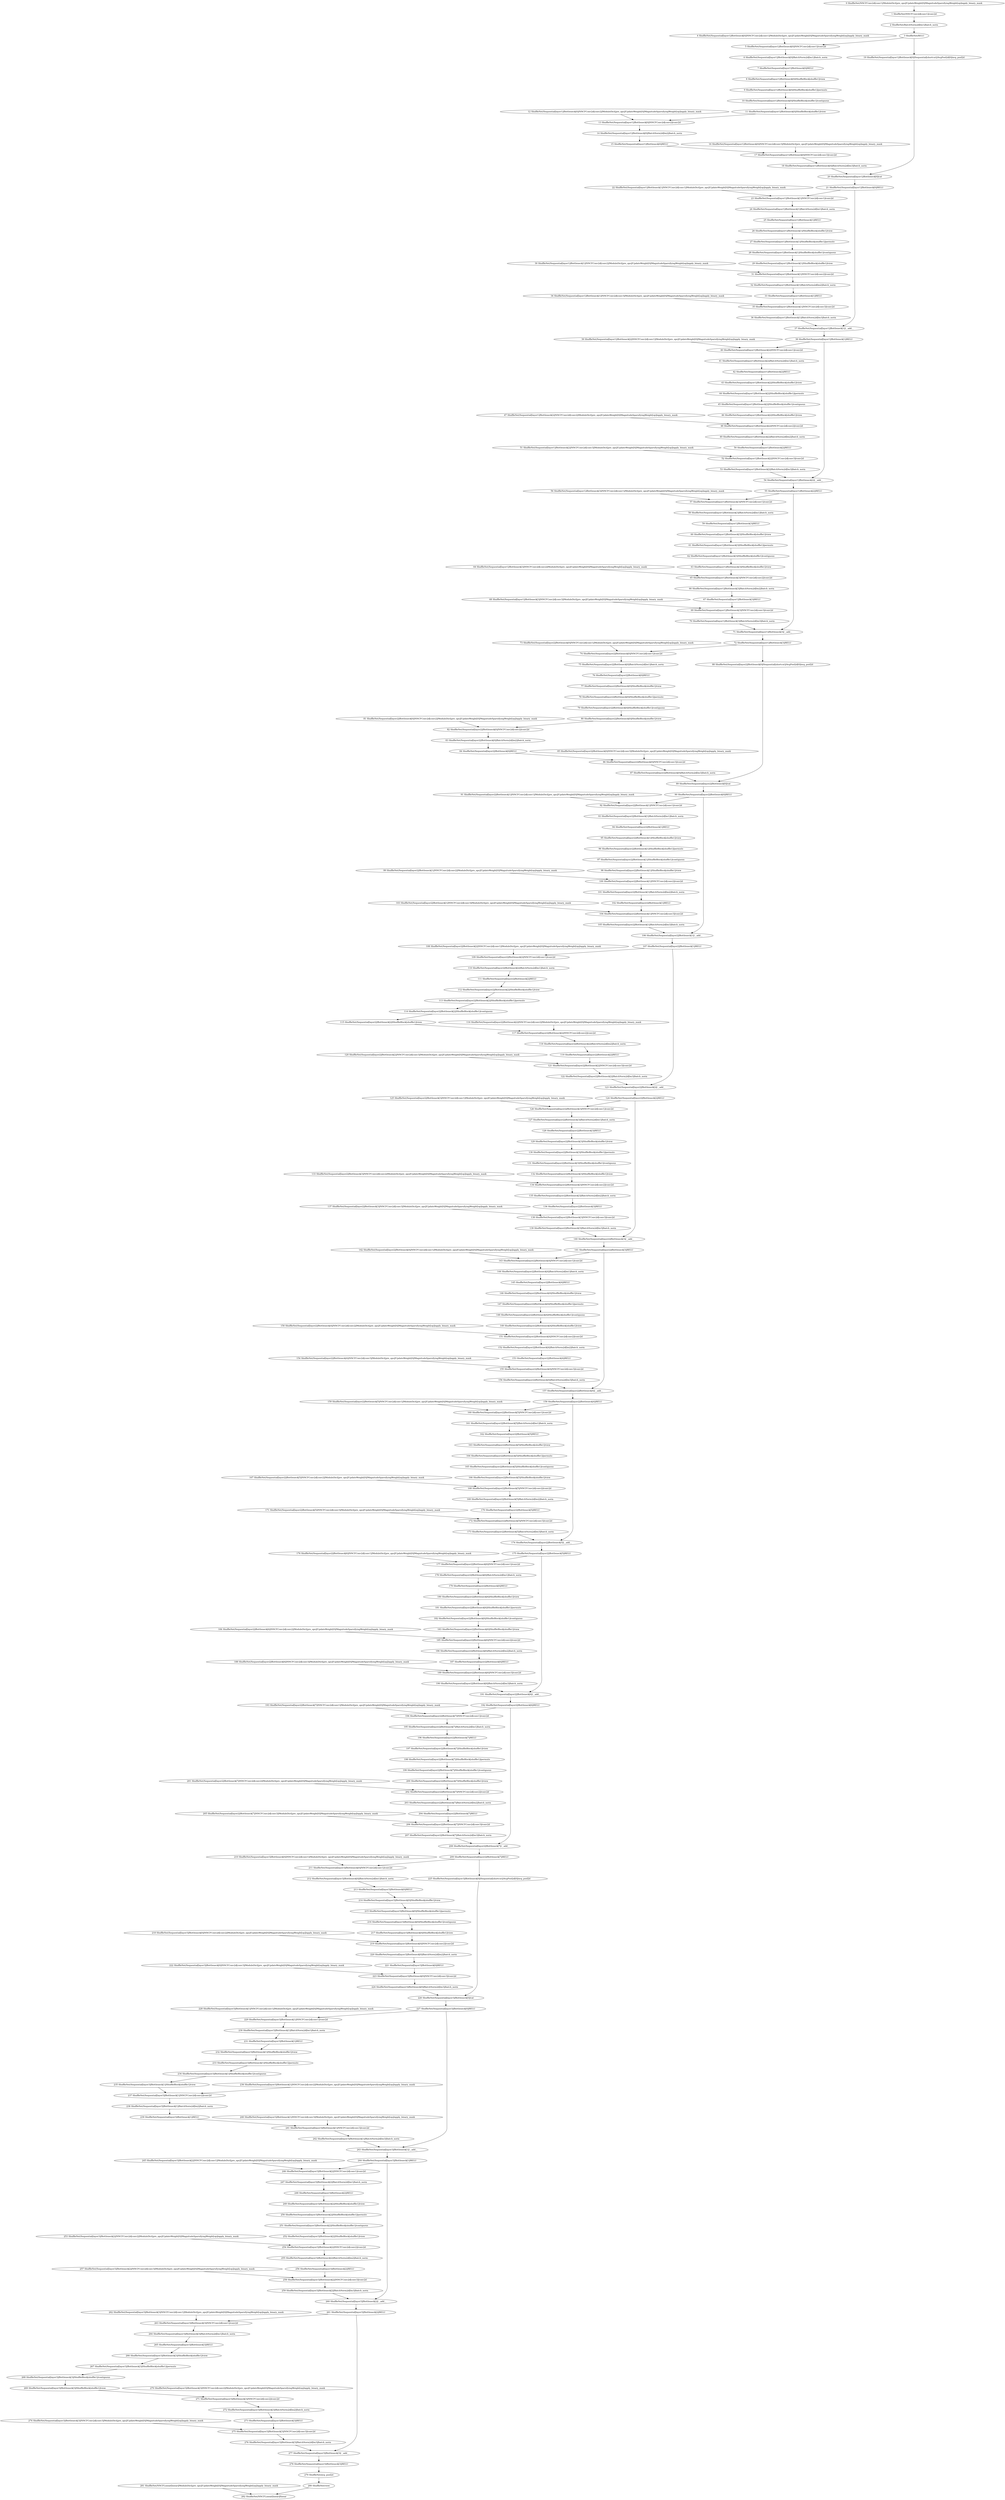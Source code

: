strict digraph  {
"17 ShuffleNet/Sequential[layer1]/Bottleneck[0]/NNCFConv2d[conv3]/conv2d" [id=17, scope="ShuffleNet/Sequential[layer1]/Bottleneck[0]/NNCFConv2d[conv3]", type=conv2d];
"197 ShuffleNet/Sequential[layer2]/Bottleneck[7]/ShuffleBlock[shuffle1]/view" [id=197, scope="ShuffleNet/Sequential[layer2]/Bottleneck[7]/ShuffleBlock[shuffle1]", type=view];
"126 ShuffleNet/Sequential[layer2]/Bottleneck[3]/NNCFConv2d[conv1]/conv2d" [id=126, scope="ShuffleNet/Sequential[layer2]/Bottleneck[3]/NNCFConv2d[conv1]", type=conv2d];
"103 ShuffleNet/Sequential[layer2]/Bottleneck[1]/NNCFConv2d[conv3]/ModuleDict[pre_ops]/UpdateWeight[0]/MagnitudeSparsifyingWeight[op]/apply_binary_mask" [id=103, scope="ShuffleNet/Sequential[layer2]/Bottleneck[1]/NNCFConv2d[conv3]/ModuleDict[pre_ops]/UpdateWeight[0]/MagnitudeSparsifyingWeight[op]", type=apply_binary_mask];
"259 ShuffleNet/Sequential[layer3]/Bottleneck[2]/BatchNorm2d[bn3]/batch_norm" [id=259, scope="ShuffleNet/Sequential[layer3]/Bottleneck[2]/BatchNorm2d[bn3]", type=batch_norm];
"121 ShuffleNet/Sequential[layer2]/Bottleneck[2]/NNCFConv2d[conv3]/conv2d" [id=121, scope="ShuffleNet/Sequential[layer2]/Bottleneck[2]/NNCFConv2d[conv3]", type=conv2d];
"106 ShuffleNet/Sequential[layer2]/Bottleneck[1]/__add__" [id=106, scope="ShuffleNet/Sequential[layer2]/Bottleneck[1]", type=__add__];
"94 ShuffleNet/Sequential[layer2]/Bottleneck[1]/RELU" [id=94, scope="ShuffleNet/Sequential[layer2]/Bottleneck[1]", type=RELU];
"3 ShuffleNet/RELU" [id=3, scope=ShuffleNet, type=RELU];
"138 ShuffleNet/Sequential[layer2]/Bottleneck[3]/NNCFConv2d[conv3]/conv2d" [id=138, scope="ShuffleNet/Sequential[layer2]/Bottleneck[3]/NNCFConv2d[conv3]", type=conv2d];
"14 ShuffleNet/Sequential[layer1]/Bottleneck[0]/BatchNorm2d[bn2]/batch_norm" [id=14, scope="ShuffleNet/Sequential[layer1]/Bottleneck[0]/BatchNorm2d[bn2]", type=batch_norm];
"164 ShuffleNet/Sequential[layer2]/Bottleneck[5]/ShuffleBlock[shuffle1]/permute" [id=164, scope="ShuffleNet/Sequential[layer2]/Bottleneck[5]/ShuffleBlock[shuffle1]", type=permute];
"117 ShuffleNet/Sequential[layer2]/Bottleneck[2]/NNCFConv2d[conv2]/conv2d" [id=117, scope="ShuffleNet/Sequential[layer2]/Bottleneck[2]/NNCFConv2d[conv2]", type=conv2d];
"38 ShuffleNet/Sequential[layer1]/Bottleneck[1]/RELU" [id=38, scope="ShuffleNet/Sequential[layer1]/Bottleneck[1]", type=RELU];
"177 ShuffleNet/Sequential[layer2]/Bottleneck[6]/NNCFConv2d[conv1]/conv2d" [id=177, scope="ShuffleNet/Sequential[layer2]/Bottleneck[6]/NNCFConv2d[conv1]", type=conv2d];
"64 ShuffleNet/Sequential[layer1]/Bottleneck[3]/NNCFConv2d[conv2]/ModuleDict[pre_ops]/UpdateWeight[0]/MagnitudeSparsifyingWeight[op]/apply_binary_mask" [id=64, scope="ShuffleNet/Sequential[layer1]/Bottleneck[3]/NNCFConv2d[conv2]/ModuleDict[pre_ops]/UpdateWeight[0]/MagnitudeSparsifyingWeight[op]", type=apply_binary_mask];
"148 ShuffleNet/Sequential[layer2]/Bottleneck[4]/ShuffleBlock[shuffle1]/contiguous" [id=148, scope="ShuffleNet/Sequential[layer2]/Bottleneck[4]/ShuffleBlock[shuffle1]", type=contiguous];
"142 ShuffleNet/Sequential[layer2]/Bottleneck[4]/NNCFConv2d[conv1]/ModuleDict[pre_ops]/UpdateWeight[0]/MagnitudeSparsifyingWeight[op]/apply_binary_mask" [id=142, scope="ShuffleNet/Sequential[layer2]/Bottleneck[4]/NNCFConv2d[conv1]/ModuleDict[pre_ops]/UpdateWeight[0]/MagnitudeSparsifyingWeight[op]", type=apply_binary_mask];
"269 ShuffleNet/Sequential[layer3]/Bottleneck[3]/ShuffleBlock[shuffle1]/view" [id=269, scope="ShuffleNet/Sequential[layer3]/Bottleneck[3]/ShuffleBlock[shuffle1]", type=view];
"114 ShuffleNet/Sequential[layer2]/Bottleneck[2]/ShuffleBlock[shuffle1]/contiguous" [id=114, scope="ShuffleNet/Sequential[layer2]/Bottleneck[2]/ShuffleBlock[shuffle1]", type=contiguous];
"200 ShuffleNet/Sequential[layer2]/Bottleneck[7]/ShuffleBlock[shuffle1]/view" [id=200, scope="ShuffleNet/Sequential[layer2]/Bottleneck[7]/ShuffleBlock[shuffle1]", type=view];
"154 ShuffleNet/Sequential[layer2]/Bottleneck[4]/NNCFConv2d[conv3]/ModuleDict[pre_ops]/UpdateWeight[0]/MagnitudeSparsifyingWeight[op]/apply_binary_mask" [id=154, scope="ShuffleNet/Sequential[layer2]/Bottleneck[4]/NNCFConv2d[conv3]/ModuleDict[pre_ops]/UpdateWeight[0]/MagnitudeSparsifyingWeight[op]", type=apply_binary_mask];
"52 ShuffleNet/Sequential[layer1]/Bottleneck[2]/NNCFConv2d[conv3]/conv2d" [id=52, scope="ShuffleNet/Sequential[layer1]/Bottleneck[2]/NNCFConv2d[conv3]", type=conv2d];
"265 ShuffleNet/Sequential[layer3]/Bottleneck[3]/RELU" [id=265, scope="ShuffleNet/Sequential[layer3]/Bottleneck[3]", type=RELU];
"45 ShuffleNet/Sequential[layer1]/Bottleneck[2]/ShuffleBlock[shuffle1]/contiguous" [id=45, scope="ShuffleNet/Sequential[layer1]/Bottleneck[2]/ShuffleBlock[shuffle1]", type=contiguous];
"31 ShuffleNet/Sequential[layer1]/Bottleneck[1]/NNCFConv2d[conv2]/conv2d" [id=31, scope="ShuffleNet/Sequential[layer1]/Bottleneck[1]/NNCFConv2d[conv2]", type=conv2d];
"187 ShuffleNet/Sequential[layer2]/Bottleneck[6]/RELU" [id=187, scope="ShuffleNet/Sequential[layer2]/Bottleneck[6]", type=RELU];
"28 ShuffleNet/Sequential[layer1]/Bottleneck[1]/ShuffleBlock[shuffle1]/contiguous" [id=28, scope="ShuffleNet/Sequential[layer1]/Bottleneck[1]/ShuffleBlock[shuffle1]", type=contiguous];
"67 ShuffleNet/Sequential[layer1]/Bottleneck[3]/RELU" [id=67, scope="ShuffleNet/Sequential[layer1]/Bottleneck[3]", type=RELU];
"183 ShuffleNet/Sequential[layer2]/Bottleneck[6]/ShuffleBlock[shuffle1]/view" [id=183, scope="ShuffleNet/Sequential[layer2]/Bottleneck[6]/ShuffleBlock[shuffle1]", type=view];
"232 ShuffleNet/Sequential[layer3]/Bottleneck[1]/ShuffleBlock[shuffle1]/view" [id=232, scope="ShuffleNet/Sequential[layer3]/Bottleneck[1]/ShuffleBlock[shuffle1]", type=view];
"227 ShuffleNet/Sequential[layer3]/Bottleneck[0]/RELU" [id=227, scope="ShuffleNet/Sequential[layer3]/Bottleneck[0]", type=RELU];
"156 ShuffleNet/Sequential[layer2]/Bottleneck[4]/BatchNorm2d[bn3]/batch_norm" [id=156, scope="ShuffleNet/Sequential[layer2]/Bottleneck[4]/BatchNorm2d[bn3]", type=batch_norm];
"4 ShuffleNet/Sequential[layer1]/Bottleneck[0]/NNCFConv2d[conv1]/ModuleDict[pre_ops]/UpdateWeight[0]/MagnitudeSparsifyingWeight[op]/apply_binary_mask" [id=4, scope="ShuffleNet/Sequential[layer1]/Bottleneck[0]/NNCFConv2d[conv1]/ModuleDict[pre_ops]/UpdateWeight[0]/MagnitudeSparsifyingWeight[op]", type=apply_binary_mask];
"57 ShuffleNet/Sequential[layer1]/Bottleneck[3]/NNCFConv2d[conv1]/conv2d" [id=57, scope="ShuffleNet/Sequential[layer1]/Bottleneck[3]/NNCFConv2d[conv1]", type=conv2d];
"243 ShuffleNet/Sequential[layer3]/Bottleneck[1]/__add__" [id=243, scope="ShuffleNet/Sequential[layer3]/Bottleneck[1]", type=__add__];
"264 ShuffleNet/Sequential[layer3]/Bottleneck[3]/BatchNorm2d[bn1]/batch_norm" [id=264, scope="ShuffleNet/Sequential[layer3]/Bottleneck[3]/BatchNorm2d[bn1]", type=batch_norm];
"253 ShuffleNet/Sequential[layer3]/Bottleneck[2]/NNCFConv2d[conv2]/ModuleDict[pre_ops]/UpdateWeight[0]/MagnitudeSparsifyingWeight[op]/apply_binary_mask" [id=253, scope="ShuffleNet/Sequential[layer3]/Bottleneck[2]/NNCFConv2d[conv2]/ModuleDict[pre_ops]/UpdateWeight[0]/MagnitudeSparsifyingWeight[op]", type=apply_binary_mask];
"11 ShuffleNet/Sequential[layer1]/Bottleneck[0]/ShuffleBlock[shuffle1]/view" [id=11, scope="ShuffleNet/Sequential[layer1]/Bottleneck[0]/ShuffleBlock[shuffle1]", type=view];
"274 ShuffleNet/Sequential[layer3]/Bottleneck[3]/NNCFConv2d[conv3]/ModuleDict[pre_ops]/UpdateWeight[0]/MagnitudeSparsifyingWeight[op]/apply_binary_mask" [id=274, scope="ShuffleNet/Sequential[layer3]/Bottleneck[3]/NNCFConv2d[conv3]/ModuleDict[pre_ops]/UpdateWeight[0]/MagnitudeSparsifyingWeight[op]", type=apply_binary_mask];
"189 ShuffleNet/Sequential[layer2]/Bottleneck[6]/NNCFConv2d[conv3]/conv2d" [id=189, scope="ShuffleNet/Sequential[layer2]/Bottleneck[6]/NNCFConv2d[conv3]", type=conv2d];
"233 ShuffleNet/Sequential[layer3]/Bottleneck[1]/ShuffleBlock[shuffle1]/permute" [id=233, scope="ShuffleNet/Sequential[layer3]/Bottleneck[1]/ShuffleBlock[shuffle1]", type=permute];
"102 ShuffleNet/Sequential[layer2]/Bottleneck[1]/RELU" [id=102, scope="ShuffleNet/Sequential[layer2]/Bottleneck[1]", type=RELU];
"212 ShuffleNet/Sequential[layer3]/Bottleneck[0]/BatchNorm2d[bn1]/batch_norm" [id=212, scope="ShuffleNet/Sequential[layer3]/Bottleneck[0]/BatchNorm2d[bn1]", type=batch_norm];
"211 ShuffleNet/Sequential[layer3]/Bottleneck[0]/NNCFConv2d[conv1]/conv2d" [id=211, scope="ShuffleNet/Sequential[layer3]/Bottleneck[0]/NNCFConv2d[conv1]", type=conv2d];
"63 ShuffleNet/Sequential[layer1]/Bottleneck[3]/ShuffleBlock[shuffle1]/view" [id=63, scope="ShuffleNet/Sequential[layer1]/Bottleneck[3]/ShuffleBlock[shuffle1]", type=view];
"61 ShuffleNet/Sequential[layer1]/Bottleneck[3]/ShuffleBlock[shuffle1]/permute" [id=61, scope="ShuffleNet/Sequential[layer1]/Bottleneck[3]/ShuffleBlock[shuffle1]", type=permute];
"279 ShuffleNet/avg_pool2d" [id=279, scope=ShuffleNet, type=avg_pool2d];
"88 ShuffleNet/Sequential[layer2]/Bottleneck[0]/Sequential[shortcut]/AvgPool2d[0]/avg_pool2d" [id=88, scope="ShuffleNet/Sequential[layer2]/Bottleneck[0]/Sequential[shortcut]/AvgPool2d[0]", type=avg_pool2d];
"65 ShuffleNet/Sequential[layer1]/Bottleneck[3]/NNCFConv2d[conv2]/conv2d" [id=65, scope="ShuffleNet/Sequential[layer1]/Bottleneck[3]/NNCFConv2d[conv2]", type=conv2d];
"202 ShuffleNet/Sequential[layer2]/Bottleneck[7]/NNCFConv2d[conv2]/conv2d" [id=202, scope="ShuffleNet/Sequential[layer2]/Bottleneck[7]/NNCFConv2d[conv2]", type=conv2d];
"76 ShuffleNet/Sequential[layer2]/Bottleneck[0]/RELU" [id=76, scope="ShuffleNet/Sequential[layer2]/Bottleneck[0]", type=RELU];
"249 ShuffleNet/Sequential[layer3]/Bottleneck[2]/ShuffleBlock[shuffle1]/view" [id=249, scope="ShuffleNet/Sequential[layer3]/Bottleneck[2]/ShuffleBlock[shuffle1]", type=view];
"167 ShuffleNet/Sequential[layer2]/Bottleneck[5]/NNCFConv2d[conv2]/ModuleDict[pre_ops]/UpdateWeight[0]/MagnitudeSparsifyingWeight[op]/apply_binary_mask" [id=167, scope="ShuffleNet/Sequential[layer2]/Bottleneck[5]/NNCFConv2d[conv2]/ModuleDict[pre_ops]/UpdateWeight[0]/MagnitudeSparsifyingWeight[op]", type=apply_binary_mask];
"194 ShuffleNet/Sequential[layer2]/Bottleneck[7]/NNCFConv2d[conv1]/conv2d" [id=194, scope="ShuffleNet/Sequential[layer2]/Bottleneck[7]/NNCFConv2d[conv1]", type=conv2d];
"71 ShuffleNet/Sequential[layer1]/Bottleneck[3]/__add__" [id=71, scope="ShuffleNet/Sequential[layer1]/Bottleneck[3]", type=__add__];
"73 ShuffleNet/Sequential[layer2]/Bottleneck[0]/NNCFConv2d[conv1]/ModuleDict[pre_ops]/UpdateWeight[0]/MagnitudeSparsifyingWeight[op]/apply_binary_mask" [id=73, scope="ShuffleNet/Sequential[layer2]/Bottleneck[0]/NNCFConv2d[conv1]/ModuleDict[pre_ops]/UpdateWeight[0]/MagnitudeSparsifyingWeight[op]", type=apply_binary_mask];
"69 ShuffleNet/Sequential[layer1]/Bottleneck[3]/NNCFConv2d[conv3]/conv2d" [id=69, scope="ShuffleNet/Sequential[layer1]/Bottleneck[3]/NNCFConv2d[conv3]", type=conv2d];
"22 ShuffleNet/Sequential[layer1]/Bottleneck[1]/NNCFConv2d[conv1]/ModuleDict[pre_ops]/UpdateWeight[0]/MagnitudeSparsifyingWeight[op]/apply_binary_mask" [id=22, scope="ShuffleNet/Sequential[layer1]/Bottleneck[1]/NNCFConv2d[conv1]/ModuleDict[pre_ops]/UpdateWeight[0]/MagnitudeSparsifyingWeight[op]", type=apply_binary_mask];
"16 ShuffleNet/Sequential[layer1]/Bottleneck[0]/NNCFConv2d[conv3]/ModuleDict[pre_ops]/UpdateWeight[0]/MagnitudeSparsifyingWeight[op]/apply_binary_mask" [id=16, scope="ShuffleNet/Sequential[layer1]/Bottleneck[0]/NNCFConv2d[conv3]/ModuleDict[pre_ops]/UpdateWeight[0]/MagnitudeSparsifyingWeight[op]", type=apply_binary_mask];
"90 ShuffleNet/Sequential[layer2]/Bottleneck[0]/RELU" [id=90, scope="ShuffleNet/Sequential[layer2]/Bottleneck[0]", type=RELU];
"257 ShuffleNet/Sequential[layer3]/Bottleneck[2]/NNCFConv2d[conv3]/ModuleDict[pre_ops]/UpdateWeight[0]/MagnitudeSparsifyingWeight[op]/apply_binary_mask" [id=257, scope="ShuffleNet/Sequential[layer3]/Bottleneck[2]/NNCFConv2d[conv3]/ModuleDict[pre_ops]/UpdateWeight[0]/MagnitudeSparsifyingWeight[op]", type=apply_binary_mask];
"74 ShuffleNet/Sequential[layer2]/Bottleneck[0]/NNCFConv2d[conv1]/conv2d" [id=74, scope="ShuffleNet/Sequential[layer2]/Bottleneck[0]/NNCFConv2d[conv1]", type=conv2d];
"163 ShuffleNet/Sequential[layer2]/Bottleneck[5]/ShuffleBlock[shuffle1]/view" [id=163, scope="ShuffleNet/Sequential[layer2]/Bottleneck[5]/ShuffleBlock[shuffle1]", type=view];
"123 ShuffleNet/Sequential[layer2]/Bottleneck[2]/__add__" [id=123, scope="ShuffleNet/Sequential[layer2]/Bottleneck[2]", type=__add__];
"258 ShuffleNet/Sequential[layer3]/Bottleneck[2]/NNCFConv2d[conv3]/conv2d" [id=258, scope="ShuffleNet/Sequential[layer3]/Bottleneck[2]/NNCFConv2d[conv3]", type=conv2d];
"2 ShuffleNet/BatchNorm2d[bn1]/batch_norm" [id=2, scope="ShuffleNet/BatchNorm2d[bn1]", type=batch_norm];
"132 ShuffleNet/Sequential[layer2]/Bottleneck[3]/ShuffleBlock[shuffle1]/view" [id=132, scope="ShuffleNet/Sequential[layer2]/Bottleneck[3]/ShuffleBlock[shuffle1]", type=view];
"124 ShuffleNet/Sequential[layer2]/Bottleneck[2]/RELU" [id=124, scope="ShuffleNet/Sequential[layer2]/Bottleneck[2]", type=RELU];
"267 ShuffleNet/Sequential[layer3]/Bottleneck[3]/ShuffleBlock[shuffle1]/permute" [id=267, scope="ShuffleNet/Sequential[layer3]/Bottleneck[3]/ShuffleBlock[shuffle1]", type=permute];
"254 ShuffleNet/Sequential[layer3]/Bottleneck[2]/NNCFConv2d[conv2]/conv2d" [id=254, scope="ShuffleNet/Sequential[layer3]/Bottleneck[2]/NNCFConv2d[conv2]", type=conv2d];
"21 ShuffleNet/Sequential[layer1]/Bottleneck[0]/RELU" [id=21, scope="ShuffleNet/Sequential[layer1]/Bottleneck[0]", type=RELU];
"13 ShuffleNet/Sequential[layer1]/Bottleneck[0]/NNCFConv2d[conv2]/conv2d" [id=13, scope="ShuffleNet/Sequential[layer1]/Bottleneck[0]/NNCFConv2d[conv2]", type=conv2d];
"186 ShuffleNet/Sequential[layer2]/Bottleneck[6]/BatchNorm2d[bn2]/batch_norm" [id=186, scope="ShuffleNet/Sequential[layer2]/Bottleneck[6]/BatchNorm2d[bn2]", type=batch_norm];
"27 ShuffleNet/Sequential[layer1]/Bottleneck[1]/ShuffleBlock[shuffle1]/permute" [id=27, scope="ShuffleNet/Sequential[layer1]/Bottleneck[1]/ShuffleBlock[shuffle1]", type=permute];
"245 ShuffleNet/Sequential[layer3]/Bottleneck[2]/NNCFConv2d[conv1]/ModuleDict[pre_ops]/UpdateWeight[0]/MagnitudeSparsifyingWeight[op]/apply_binary_mask" [id=245, scope="ShuffleNet/Sequential[layer3]/Bottleneck[2]/NNCFConv2d[conv1]/ModuleDict[pre_ops]/UpdateWeight[0]/MagnitudeSparsifyingWeight[op]", type=apply_binary_mask];
"195 ShuffleNet/Sequential[layer2]/Bottleneck[7]/BatchNorm2d[bn1]/batch_norm" [id=195, scope="ShuffleNet/Sequential[layer2]/Bottleneck[7]/BatchNorm2d[bn1]", type=batch_norm];
"5 ShuffleNet/Sequential[layer1]/Bottleneck[0]/NNCFConv2d[conv1]/conv2d" [id=5, scope="ShuffleNet/Sequential[layer1]/Bottleneck[0]/NNCFConv2d[conv1]", type=conv2d];
"55 ShuffleNet/Sequential[layer1]/Bottleneck[2]/RELU" [id=55, scope="ShuffleNet/Sequential[layer1]/Bottleneck[2]", type=RELU];
"256 ShuffleNet/Sequential[layer3]/Bottleneck[2]/RELU" [id=256, scope="ShuffleNet/Sequential[layer3]/Bottleneck[2]", type=RELU];
"214 ShuffleNet/Sequential[layer3]/Bottleneck[0]/ShuffleBlock[shuffle1]/view" [id=214, scope="ShuffleNet/Sequential[layer3]/Bottleneck[0]/ShuffleBlock[shuffle1]", type=view];
"282 ShuffleNet/NNCFLinear[linear]/linear" [id=282, scope="ShuffleNet/NNCFLinear[linear]", type=linear];
"173 ShuffleNet/Sequential[layer2]/Bottleneck[5]/BatchNorm2d[bn3]/batch_norm" [id=173, scope="ShuffleNet/Sequential[layer2]/Bottleneck[5]/BatchNorm2d[bn3]", type=batch_norm];
"118 ShuffleNet/Sequential[layer2]/Bottleneck[2]/BatchNorm2d[bn2]/batch_norm" [id=118, scope="ShuffleNet/Sequential[layer2]/Bottleneck[2]/BatchNorm2d[bn2]", type=batch_norm];
"157 ShuffleNet/Sequential[layer2]/Bottleneck[4]/__add__" [id=157, scope="ShuffleNet/Sequential[layer2]/Bottleneck[4]", type=__add__];
"109 ShuffleNet/Sequential[layer2]/Bottleneck[2]/NNCFConv2d[conv1]/conv2d" [id=109, scope="ShuffleNet/Sequential[layer2]/Bottleneck[2]/NNCFConv2d[conv1]", type=conv2d];
"120 ShuffleNet/Sequential[layer2]/Bottleneck[2]/NNCFConv2d[conv3]/ModuleDict[pre_ops]/UpdateWeight[0]/MagnitudeSparsifyingWeight[op]/apply_binary_mask" [id=120, scope="ShuffleNet/Sequential[layer2]/Bottleneck[2]/NNCFConv2d[conv3]/ModuleDict[pre_ops]/UpdateWeight[0]/MagnitudeSparsifyingWeight[op]", type=apply_binary_mask];
"89 ShuffleNet/Sequential[layer2]/Bottleneck[0]/cat" [id=89, scope="ShuffleNet/Sequential[layer2]/Bottleneck[0]", type=cat];
"216 ShuffleNet/Sequential[layer3]/Bottleneck[0]/ShuffleBlock[shuffle1]/contiguous" [id=216, scope="ShuffleNet/Sequential[layer3]/Bottleneck[0]/ShuffleBlock[shuffle1]", type=contiguous];
"268 ShuffleNet/Sequential[layer3]/Bottleneck[3]/ShuffleBlock[shuffle1]/contiguous" [id=268, scope="ShuffleNet/Sequential[layer3]/Bottleneck[3]/ShuffleBlock[shuffle1]", type=contiguous];
"210 ShuffleNet/Sequential[layer3]/Bottleneck[0]/NNCFConv2d[conv1]/ModuleDict[pre_ops]/UpdateWeight[0]/MagnitudeSparsifyingWeight[op]/apply_binary_mask" [id=210, scope="ShuffleNet/Sequential[layer3]/Bottleneck[0]/NNCFConv2d[conv1]/ModuleDict[pre_ops]/UpdateWeight[0]/MagnitudeSparsifyingWeight[op]", type=apply_binary_mask];
"144 ShuffleNet/Sequential[layer2]/Bottleneck[4]/BatchNorm2d[bn1]/batch_norm" [id=144, scope="ShuffleNet/Sequential[layer2]/Bottleneck[4]/BatchNorm2d[bn1]", type=batch_norm];
"32 ShuffleNet/Sequential[layer1]/Bottleneck[1]/BatchNorm2d[bn2]/batch_norm" [id=32, scope="ShuffleNet/Sequential[layer1]/Bottleneck[1]/BatchNorm2d[bn2]", type=batch_norm];
"29 ShuffleNet/Sequential[layer1]/Bottleneck[1]/ShuffleBlock[shuffle1]/view" [id=29, scope="ShuffleNet/Sequential[layer1]/Bottleneck[1]/ShuffleBlock[shuffle1]", type=view];
"84 ShuffleNet/Sequential[layer2]/Bottleneck[0]/RELU" [id=84, scope="ShuffleNet/Sequential[layer2]/Bottleneck[0]", type=RELU];
"159 ShuffleNet/Sequential[layer2]/Bottleneck[5]/NNCFConv2d[conv1]/ModuleDict[pre_ops]/UpdateWeight[0]/MagnitudeSparsifyingWeight[op]/apply_binary_mask" [id=159, scope="ShuffleNet/Sequential[layer2]/Bottleneck[5]/NNCFConv2d[conv1]/ModuleDict[pre_ops]/UpdateWeight[0]/MagnitudeSparsifyingWeight[op]", type=apply_binary_mask];
"122 ShuffleNet/Sequential[layer2]/Bottleneck[2]/BatchNorm2d[bn3]/batch_norm" [id=122, scope="ShuffleNet/Sequential[layer2]/Bottleneck[2]/BatchNorm2d[bn3]", type=batch_norm];
"131 ShuffleNet/Sequential[layer2]/Bottleneck[3]/ShuffleBlock[shuffle1]/contiguous" [id=131, scope="ShuffleNet/Sequential[layer2]/Bottleneck[3]/ShuffleBlock[shuffle1]", type=contiguous];
"20 ShuffleNet/Sequential[layer1]/Bottleneck[0]/cat" [id=20, scope="ShuffleNet/Sequential[layer1]/Bottleneck[0]", type=cat];
"51 ShuffleNet/Sequential[layer1]/Bottleneck[2]/NNCFConv2d[conv3]/ModuleDict[pre_ops]/UpdateWeight[0]/MagnitudeSparsifyingWeight[op]/apply_binary_mask" [id=51, scope="ShuffleNet/Sequential[layer1]/Bottleneck[2]/NNCFConv2d[conv3]/ModuleDict[pre_ops]/UpdateWeight[0]/MagnitudeSparsifyingWeight[op]", type=apply_binary_mask];
"165 ShuffleNet/Sequential[layer2]/Bottleneck[5]/ShuffleBlock[shuffle1]/contiguous" [id=165, scope="ShuffleNet/Sequential[layer2]/Bottleneck[5]/ShuffleBlock[shuffle1]", type=contiguous];
"75 ShuffleNet/Sequential[layer2]/Bottleneck[0]/BatchNorm2d[bn1]/batch_norm" [id=75, scope="ShuffleNet/Sequential[layer2]/Bottleneck[0]/BatchNorm2d[bn1]", type=batch_norm];
"169 ShuffleNet/Sequential[layer2]/Bottleneck[5]/BatchNorm2d[bn2]/batch_norm" [id=169, scope="ShuffleNet/Sequential[layer2]/Bottleneck[5]/BatchNorm2d[bn2]", type=batch_norm];
"105 ShuffleNet/Sequential[layer2]/Bottleneck[1]/BatchNorm2d[bn3]/batch_norm" [id=105, scope="ShuffleNet/Sequential[layer2]/Bottleneck[1]/BatchNorm2d[bn3]", type=batch_norm];
"81 ShuffleNet/Sequential[layer2]/Bottleneck[0]/NNCFConv2d[conv2]/ModuleDict[pre_ops]/UpdateWeight[0]/MagnitudeSparsifyingWeight[op]/apply_binary_mask" [id=81, scope="ShuffleNet/Sequential[layer2]/Bottleneck[0]/NNCFConv2d[conv2]/ModuleDict[pre_ops]/UpdateWeight[0]/MagnitudeSparsifyingWeight[op]", type=apply_binary_mask];
"229 ShuffleNet/Sequential[layer3]/Bottleneck[1]/NNCFConv2d[conv1]/conv2d" [id=229, scope="ShuffleNet/Sequential[layer3]/Bottleneck[1]/NNCFConv2d[conv1]", type=conv2d];
"125 ShuffleNet/Sequential[layer2]/Bottleneck[3]/NNCFConv2d[conv1]/ModuleDict[pre_ops]/UpdateWeight[0]/MagnitudeSparsifyingWeight[op]/apply_binary_mask" [id=125, scope="ShuffleNet/Sequential[layer2]/Bottleneck[3]/NNCFConv2d[conv1]/ModuleDict[pre_ops]/UpdateWeight[0]/MagnitudeSparsifyingWeight[op]", type=apply_binary_mask];
"26 ShuffleNet/Sequential[layer1]/Bottleneck[1]/ShuffleBlock[shuffle1]/view" [id=26, scope="ShuffleNet/Sequential[layer1]/Bottleneck[1]/ShuffleBlock[shuffle1]", type=view];
"12 ShuffleNet/Sequential[layer1]/Bottleneck[0]/NNCFConv2d[conv2]/ModuleDict[pre_ops]/UpdateWeight[0]/MagnitudeSparsifyingWeight[op]/apply_binary_mask" [id=12, scope="ShuffleNet/Sequential[layer1]/Bottleneck[0]/NNCFConv2d[conv2]/ModuleDict[pre_ops]/UpdateWeight[0]/MagnitudeSparsifyingWeight[op]", type=apply_binary_mask];
"66 ShuffleNet/Sequential[layer1]/Bottleneck[3]/BatchNorm2d[bn2]/batch_norm" [id=66, scope="ShuffleNet/Sequential[layer1]/Bottleneck[3]/BatchNorm2d[bn2]", type=batch_norm];
"239 ShuffleNet/Sequential[layer3]/Bottleneck[1]/RELU" [id=239, scope="ShuffleNet/Sequential[layer3]/Bottleneck[1]", type=RELU];
"113 ShuffleNet/Sequential[layer2]/Bottleneck[2]/ShuffleBlock[shuffle1]/permute" [id=113, scope="ShuffleNet/Sequential[layer2]/Bottleneck[2]/ShuffleBlock[shuffle1]", type=permute];
"182 ShuffleNet/Sequential[layer2]/Bottleneck[6]/ShuffleBlock[shuffle1]/contiguous" [id=182, scope="ShuffleNet/Sequential[layer2]/Bottleneck[6]/ShuffleBlock[shuffle1]", type=contiguous];
"143 ShuffleNet/Sequential[layer2]/Bottleneck[4]/NNCFConv2d[conv1]/conv2d" [id=143, scope="ShuffleNet/Sequential[layer2]/Bottleneck[4]/NNCFConv2d[conv1]", type=conv2d];
"205 ShuffleNet/Sequential[layer2]/Bottleneck[7]/NNCFConv2d[conv3]/ModuleDict[pre_ops]/UpdateWeight[0]/MagnitudeSparsifyingWeight[op]/apply_binary_mask" [id=205, scope="ShuffleNet/Sequential[layer2]/Bottleneck[7]/NNCFConv2d[conv3]/ModuleDict[pre_ops]/UpdateWeight[0]/MagnitudeSparsifyingWeight[op]", type=apply_binary_mask];
"255 ShuffleNet/Sequential[layer3]/Bottleneck[2]/BatchNorm2d[bn2]/batch_norm" [id=255, scope="ShuffleNet/Sequential[layer3]/Bottleneck[2]/BatchNorm2d[bn2]", type=batch_norm];
"78 ShuffleNet/Sequential[layer2]/Bottleneck[0]/ShuffleBlock[shuffle1]/permute" [id=78, scope="ShuffleNet/Sequential[layer2]/Bottleneck[0]/ShuffleBlock[shuffle1]", type=permute];
"152 ShuffleNet/Sequential[layer2]/Bottleneck[4]/BatchNorm2d[bn2]/batch_norm" [id=152, scope="ShuffleNet/Sequential[layer2]/Bottleneck[4]/BatchNorm2d[bn2]", type=batch_norm];
"104 ShuffleNet/Sequential[layer2]/Bottleneck[1]/NNCFConv2d[conv3]/conv2d" [id=104, scope="ShuffleNet/Sequential[layer2]/Bottleneck[1]/NNCFConv2d[conv3]", type=conv2d];
"39 ShuffleNet/Sequential[layer1]/Bottleneck[2]/NNCFConv2d[conv1]/ModuleDict[pre_ops]/UpdateWeight[0]/MagnitudeSparsifyingWeight[op]/apply_binary_mask" [id=39, scope="ShuffleNet/Sequential[layer1]/Bottleneck[2]/NNCFConv2d[conv1]/ModuleDict[pre_ops]/UpdateWeight[0]/MagnitudeSparsifyingWeight[op]", type=apply_binary_mask];
"181 ShuffleNet/Sequential[layer2]/Bottleneck[6]/ShuffleBlock[shuffle1]/permute" [id=181, scope="ShuffleNet/Sequential[layer2]/Bottleneck[6]/ShuffleBlock[shuffle1]", type=permute];
"110 ShuffleNet/Sequential[layer2]/Bottleneck[2]/BatchNorm2d[bn1]/batch_norm" [id=110, scope="ShuffleNet/Sequential[layer2]/Bottleneck[2]/BatchNorm2d[bn1]", type=batch_norm];
"68 ShuffleNet/Sequential[layer1]/Bottleneck[3]/NNCFConv2d[conv3]/ModuleDict[pre_ops]/UpdateWeight[0]/MagnitudeSparsifyingWeight[op]/apply_binary_mask" [id=68, scope="ShuffleNet/Sequential[layer1]/Bottleneck[3]/NNCFConv2d[conv3]/ModuleDict[pre_ops]/UpdateWeight[0]/MagnitudeSparsifyingWeight[op]", type=apply_binary_mask];
"83 ShuffleNet/Sequential[layer2]/Bottleneck[0]/BatchNorm2d[bn2]/batch_norm" [id=83, scope="ShuffleNet/Sequential[layer2]/Bottleneck[0]/BatchNorm2d[bn2]", type=batch_norm];
"226 ShuffleNet/Sequential[layer3]/Bottleneck[0]/cat" [id=226, scope="ShuffleNet/Sequential[layer3]/Bottleneck[0]", type=cat];
"221 ShuffleNet/Sequential[layer3]/Bottleneck[0]/RELU" [id=221, scope="ShuffleNet/Sequential[layer3]/Bottleneck[0]", type=RELU];
"91 ShuffleNet/Sequential[layer2]/Bottleneck[1]/NNCFConv2d[conv1]/ModuleDict[pre_ops]/UpdateWeight[0]/MagnitudeSparsifyingWeight[op]/apply_binary_mask" [id=91, scope="ShuffleNet/Sequential[layer2]/Bottleneck[1]/NNCFConv2d[conv1]/ModuleDict[pre_ops]/UpdateWeight[0]/MagnitudeSparsifyingWeight[op]", type=apply_binary_mask];
"15 ShuffleNet/Sequential[layer1]/Bottleneck[0]/RELU" [id=15, scope="ShuffleNet/Sequential[layer1]/Bottleneck[0]", type=RELU];
"151 ShuffleNet/Sequential[layer2]/Bottleneck[4]/NNCFConv2d[conv2]/conv2d" [id=151, scope="ShuffleNet/Sequential[layer2]/Bottleneck[4]/NNCFConv2d[conv2]", type=conv2d];
"153 ShuffleNet/Sequential[layer2]/Bottleneck[4]/RELU" [id=153, scope="ShuffleNet/Sequential[layer2]/Bottleneck[4]", type=RELU];
"23 ShuffleNet/Sequential[layer1]/Bottleneck[1]/NNCFConv2d[conv1]/conv2d" [id=23, scope="ShuffleNet/Sequential[layer1]/Bottleneck[1]/NNCFConv2d[conv1]", type=conv2d];
"130 ShuffleNet/Sequential[layer2]/Bottleneck[3]/ShuffleBlock[shuffle1]/permute" [id=130, scope="ShuffleNet/Sequential[layer2]/Bottleneck[3]/ShuffleBlock[shuffle1]", type=permute];
"261 ShuffleNet/Sequential[layer3]/Bottleneck[2]/RELU" [id=261, scope="ShuffleNet/Sequential[layer3]/Bottleneck[2]", type=RELU];
"34 ShuffleNet/Sequential[layer1]/Bottleneck[1]/NNCFConv2d[conv3]/ModuleDict[pre_ops]/UpdateWeight[0]/MagnitudeSparsifyingWeight[op]/apply_binary_mask" [id=34, scope="ShuffleNet/Sequential[layer1]/Bottleneck[1]/NNCFConv2d[conv3]/ModuleDict[pre_ops]/UpdateWeight[0]/MagnitudeSparsifyingWeight[op]", type=apply_binary_mask];
"36 ShuffleNet/Sequential[layer1]/Bottleneck[1]/BatchNorm2d[bn3]/batch_norm" [id=36, scope="ShuffleNet/Sequential[layer1]/Bottleneck[1]/BatchNorm2d[bn3]", type=batch_norm];
"160 ShuffleNet/Sequential[layer2]/Bottleneck[5]/NNCFConv2d[conv1]/conv2d" [id=160, scope="ShuffleNet/Sequential[layer2]/Bottleneck[5]/NNCFConv2d[conv1]", type=conv2d];
"127 ShuffleNet/Sequential[layer2]/Bottleneck[3]/BatchNorm2d[bn1]/batch_norm" [id=127, scope="ShuffleNet/Sequential[layer2]/Bottleneck[3]/BatchNorm2d[bn1]", type=batch_norm];
"46 ShuffleNet/Sequential[layer1]/Bottleneck[2]/ShuffleBlock[shuffle1]/view" [id=46, scope="ShuffleNet/Sequential[layer1]/Bottleneck[2]/ShuffleBlock[shuffle1]", type=view];
"219 ShuffleNet/Sequential[layer3]/Bottleneck[0]/NNCFConv2d[conv2]/conv2d" [id=219, scope="ShuffleNet/Sequential[layer3]/Bottleneck[0]/NNCFConv2d[conv2]", type=conv2d];
"70 ShuffleNet/Sequential[layer1]/Bottleneck[3]/BatchNorm2d[bn3]/batch_norm" [id=70, scope="ShuffleNet/Sequential[layer1]/Bottleneck[3]/BatchNorm2d[bn3]", type=batch_norm];
"40 ShuffleNet/Sequential[layer1]/Bottleneck[2]/NNCFConv2d[conv1]/conv2d" [id=40, scope="ShuffleNet/Sequential[layer1]/Bottleneck[2]/NNCFConv2d[conv1]", type=conv2d];
"33 ShuffleNet/Sequential[layer1]/Bottleneck[1]/RELU" [id=33, scope="ShuffleNet/Sequential[layer1]/Bottleneck[1]", type=RELU];
"147 ShuffleNet/Sequential[layer2]/Bottleneck[4]/ShuffleBlock[shuffle1]/permute" [id=147, scope="ShuffleNet/Sequential[layer2]/Bottleneck[4]/ShuffleBlock[shuffle1]", type=permute];
"111 ShuffleNet/Sequential[layer2]/Bottleneck[2]/RELU" [id=111, scope="ShuffleNet/Sequential[layer2]/Bottleneck[2]", type=RELU];
"190 ShuffleNet/Sequential[layer2]/Bottleneck[6]/BatchNorm2d[bn3]/batch_norm" [id=190, scope="ShuffleNet/Sequential[layer2]/Bottleneck[6]/BatchNorm2d[bn3]", type=batch_norm];
"217 ShuffleNet/Sequential[layer3]/Bottleneck[0]/ShuffleBlock[shuffle1]/view" [id=217, scope="ShuffleNet/Sequential[layer3]/Bottleneck[0]/ShuffleBlock[shuffle1]", type=view];
"37 ShuffleNet/Sequential[layer1]/Bottleneck[1]/__add__" [id=37, scope="ShuffleNet/Sequential[layer1]/Bottleneck[1]", type=__add__];
"72 ShuffleNet/Sequential[layer1]/Bottleneck[3]/RELU" [id=72, scope="ShuffleNet/Sequential[layer1]/Bottleneck[3]", type=RELU];
"7 ShuffleNet/Sequential[layer1]/Bottleneck[0]/RELU" [id=7, scope="ShuffleNet/Sequential[layer1]/Bottleneck[0]", type=RELU];
"275 ShuffleNet/Sequential[layer3]/Bottleneck[3]/NNCFConv2d[conv3]/conv2d" [id=275, scope="ShuffleNet/Sequential[layer3]/Bottleneck[3]/NNCFConv2d[conv3]", type=conv2d];
"204 ShuffleNet/Sequential[layer2]/Bottleneck[7]/RELU" [id=204, scope="ShuffleNet/Sequential[layer2]/Bottleneck[7]", type=RELU];
"115 ShuffleNet/Sequential[layer2]/Bottleneck[2]/ShuffleBlock[shuffle1]/view" [id=115, scope="ShuffleNet/Sequential[layer2]/Bottleneck[2]/ShuffleBlock[shuffle1]", type=view];
"277 ShuffleNet/Sequential[layer3]/Bottleneck[3]/__add__" [id=277, scope="ShuffleNet/Sequential[layer3]/Bottleneck[3]", type=__add__];
"133 ShuffleNet/Sequential[layer2]/Bottleneck[3]/NNCFConv2d[conv2]/ModuleDict[pre_ops]/UpdateWeight[0]/MagnitudeSparsifyingWeight[op]/apply_binary_mask" [id=133, scope="ShuffleNet/Sequential[layer2]/Bottleneck[3]/NNCFConv2d[conv2]/ModuleDict[pre_ops]/UpdateWeight[0]/MagnitudeSparsifyingWeight[op]", type=apply_binary_mask];
"220 ShuffleNet/Sequential[layer3]/Bottleneck[0]/BatchNorm2d[bn2]/batch_norm" [id=220, scope="ShuffleNet/Sequential[layer3]/Bottleneck[0]/BatchNorm2d[bn2]", type=batch_norm];
"280 ShuffleNet/view" [id=280, scope=ShuffleNet, type=view];
"99 ShuffleNet/Sequential[layer2]/Bottleneck[1]/NNCFConv2d[conv2]/ModuleDict[pre_ops]/UpdateWeight[0]/MagnitudeSparsifyingWeight[op]/apply_binary_mask" [id=99, scope="ShuffleNet/Sequential[layer2]/Bottleneck[1]/NNCFConv2d[conv2]/ModuleDict[pre_ops]/UpdateWeight[0]/MagnitudeSparsifyingWeight[op]", type=apply_binary_mask];
"42 ShuffleNet/Sequential[layer1]/Bottleneck[2]/RELU" [id=42, scope="ShuffleNet/Sequential[layer1]/Bottleneck[2]", type=RELU];
"18 ShuffleNet/Sequential[layer1]/Bottleneck[0]/BatchNorm2d[bn3]/batch_norm" [id=18, scope="ShuffleNet/Sequential[layer1]/Bottleneck[0]/BatchNorm2d[bn3]", type=batch_norm];
"35 ShuffleNet/Sequential[layer1]/Bottleneck[1]/NNCFConv2d[conv3]/conv2d" [id=35, scope="ShuffleNet/Sequential[layer1]/Bottleneck[1]/NNCFConv2d[conv3]", type=conv2d];
"237 ShuffleNet/Sequential[layer3]/Bottleneck[1]/NNCFConv2d[conv2]/conv2d" [id=237, scope="ShuffleNet/Sequential[layer3]/Bottleneck[1]/NNCFConv2d[conv2]", type=conv2d];
"247 ShuffleNet/Sequential[layer3]/Bottleneck[2]/BatchNorm2d[bn1]/batch_norm" [id=247, scope="ShuffleNet/Sequential[layer3]/Bottleneck[2]/BatchNorm2d[bn1]", type=batch_norm];
"44 ShuffleNet/Sequential[layer1]/Bottleneck[2]/ShuffleBlock[shuffle1]/permute" [id=44, scope="ShuffleNet/Sequential[layer1]/Bottleneck[2]/ShuffleBlock[shuffle1]", type=permute];
"108 ShuffleNet/Sequential[layer2]/Bottleneck[2]/NNCFConv2d[conv1]/ModuleDict[pre_ops]/UpdateWeight[0]/MagnitudeSparsifyingWeight[op]/apply_binary_mask" [id=108, scope="ShuffleNet/Sequential[layer2]/Bottleneck[2]/NNCFConv2d[conv1]/ModuleDict[pre_ops]/UpdateWeight[0]/MagnitudeSparsifyingWeight[op]", type=apply_binary_mask];
"168 ShuffleNet/Sequential[layer2]/Bottleneck[5]/NNCFConv2d[conv2]/conv2d" [id=168, scope="ShuffleNet/Sequential[layer2]/Bottleneck[5]/NNCFConv2d[conv2]", type=conv2d];
"225 ShuffleNet/Sequential[layer3]/Bottleneck[0]/Sequential[shortcut]/AvgPool2d[0]/avg_pool2d" [id=225, scope="ShuffleNet/Sequential[layer3]/Bottleneck[0]/Sequential[shortcut]/AvgPool2d[0]", type=avg_pool2d];
"87 ShuffleNet/Sequential[layer2]/Bottleneck[0]/BatchNorm2d[bn3]/batch_norm" [id=87, scope="ShuffleNet/Sequential[layer2]/Bottleneck[0]/BatchNorm2d[bn3]", type=batch_norm];
"141 ShuffleNet/Sequential[layer2]/Bottleneck[3]/RELU" [id=141, scope="ShuffleNet/Sequential[layer2]/Bottleneck[3]", type=RELU];
"174 ShuffleNet/Sequential[layer2]/Bottleneck[5]/__add__" [id=174, scope="ShuffleNet/Sequential[layer2]/Bottleneck[5]", type=__add__];
"185 ShuffleNet/Sequential[layer2]/Bottleneck[6]/NNCFConv2d[conv2]/conv2d" [id=185, scope="ShuffleNet/Sequential[layer2]/Bottleneck[6]/NNCFConv2d[conv2]", type=conv2d];
"246 ShuffleNet/Sequential[layer3]/Bottleneck[2]/NNCFConv2d[conv1]/conv2d" [id=246, scope="ShuffleNet/Sequential[layer3]/Bottleneck[2]/NNCFConv2d[conv1]", type=conv2d];
"79 ShuffleNet/Sequential[layer2]/Bottleneck[0]/ShuffleBlock[shuffle1]/contiguous" [id=79, scope="ShuffleNet/Sequential[layer2]/Bottleneck[0]/ShuffleBlock[shuffle1]", type=contiguous];
"234 ShuffleNet/Sequential[layer3]/Bottleneck[1]/ShuffleBlock[shuffle1]/contiguous" [id=234, scope="ShuffleNet/Sequential[layer3]/Bottleneck[1]/ShuffleBlock[shuffle1]", type=contiguous];
"107 ShuffleNet/Sequential[layer2]/Bottleneck[1]/RELU" [id=107, scope="ShuffleNet/Sequential[layer2]/Bottleneck[1]", type=RELU];
"215 ShuffleNet/Sequential[layer3]/Bottleneck[0]/ShuffleBlock[shuffle1]/permute" [id=215, scope="ShuffleNet/Sequential[layer3]/Bottleneck[0]/ShuffleBlock[shuffle1]", type=permute];
"201 ShuffleNet/Sequential[layer2]/Bottleneck[7]/NNCFConv2d[conv2]/ModuleDict[pre_ops]/UpdateWeight[0]/MagnitudeSparsifyingWeight[op]/apply_binary_mask" [id=201, scope="ShuffleNet/Sequential[layer2]/Bottleneck[7]/NNCFConv2d[conv2]/ModuleDict[pre_ops]/UpdateWeight[0]/MagnitudeSparsifyingWeight[op]", type=apply_binary_mask];
"6 ShuffleNet/Sequential[layer1]/Bottleneck[0]/BatchNorm2d[bn1]/batch_norm" [id=6, scope="ShuffleNet/Sequential[layer1]/Bottleneck[0]/BatchNorm2d[bn1]", type=batch_norm];
"276 ShuffleNet/Sequential[layer3]/Bottleneck[3]/BatchNorm2d[bn3]/batch_norm" [id=276, scope="ShuffleNet/Sequential[layer3]/Bottleneck[3]/BatchNorm2d[bn3]", type=batch_norm];
"136 ShuffleNet/Sequential[layer2]/Bottleneck[3]/RELU" [id=136, scope="ShuffleNet/Sequential[layer2]/Bottleneck[3]", type=RELU];
"162 ShuffleNet/Sequential[layer2]/Bottleneck[5]/RELU" [id=162, scope="ShuffleNet/Sequential[layer2]/Bottleneck[5]", type=RELU];
"196 ShuffleNet/Sequential[layer2]/Bottleneck[7]/RELU" [id=196, scope="ShuffleNet/Sequential[layer2]/Bottleneck[7]", type=RELU];
"129 ShuffleNet/Sequential[layer2]/Bottleneck[3]/ShuffleBlock[shuffle1]/view" [id=129, scope="ShuffleNet/Sequential[layer2]/Bottleneck[3]/ShuffleBlock[shuffle1]", type=view];
"80 ShuffleNet/Sequential[layer2]/Bottleneck[0]/ShuffleBlock[shuffle1]/view" [id=80, scope="ShuffleNet/Sequential[layer2]/Bottleneck[0]/ShuffleBlock[shuffle1]", type=view];
"119 ShuffleNet/Sequential[layer2]/Bottleneck[2]/RELU" [id=119, scope="ShuffleNet/Sequential[layer2]/Bottleneck[2]", type=RELU];
"270 ShuffleNet/Sequential[layer3]/Bottleneck[3]/NNCFConv2d[conv2]/ModuleDict[pre_ops]/UpdateWeight[0]/MagnitudeSparsifyingWeight[op]/apply_binary_mask" [id=270, scope="ShuffleNet/Sequential[layer3]/Bottleneck[3]/NNCFConv2d[conv2]/ModuleDict[pre_ops]/UpdateWeight[0]/MagnitudeSparsifyingWeight[op]", type=apply_binary_mask];
"146 ShuffleNet/Sequential[layer2]/Bottleneck[4]/ShuffleBlock[shuffle1]/view" [id=146, scope="ShuffleNet/Sequential[layer2]/Bottleneck[4]/ShuffleBlock[shuffle1]", type=view];
"77 ShuffleNet/Sequential[layer2]/Bottleneck[0]/ShuffleBlock[shuffle1]/view" [id=77, scope="ShuffleNet/Sequential[layer2]/Bottleneck[0]/ShuffleBlock[shuffle1]", type=view];
"85 ShuffleNet/Sequential[layer2]/Bottleneck[0]/NNCFConv2d[conv3]/ModuleDict[pre_ops]/UpdateWeight[0]/MagnitudeSparsifyingWeight[op]/apply_binary_mask" [id=85, scope="ShuffleNet/Sequential[layer2]/Bottleneck[0]/NNCFConv2d[conv3]/ModuleDict[pre_ops]/UpdateWeight[0]/MagnitudeSparsifyingWeight[op]", type=apply_binary_mask];
"41 ShuffleNet/Sequential[layer1]/Bottleneck[2]/BatchNorm2d[bn1]/batch_norm" [id=41, scope="ShuffleNet/Sequential[layer1]/Bottleneck[2]/BatchNorm2d[bn1]", type=batch_norm];
"250 ShuffleNet/Sequential[layer3]/Bottleneck[2]/ShuffleBlock[shuffle1]/permute" [id=250, scope="ShuffleNet/Sequential[layer3]/Bottleneck[2]/ShuffleBlock[shuffle1]", type=permute];
"180 ShuffleNet/Sequential[layer2]/Bottleneck[6]/ShuffleBlock[shuffle1]/view" [id=180, scope="ShuffleNet/Sequential[layer2]/Bottleneck[6]/ShuffleBlock[shuffle1]", type=view];
"9 ShuffleNet/Sequential[layer1]/Bottleneck[0]/ShuffleBlock[shuffle1]/permute" [id=9, scope="ShuffleNet/Sequential[layer1]/Bottleneck[0]/ShuffleBlock[shuffle1]", type=permute];
"48 ShuffleNet/Sequential[layer1]/Bottleneck[2]/NNCFConv2d[conv2]/conv2d" [id=48, scope="ShuffleNet/Sequential[layer1]/Bottleneck[2]/NNCFConv2d[conv2]", type=conv2d];
"271 ShuffleNet/Sequential[layer3]/Bottleneck[3]/NNCFConv2d[conv2]/conv2d" [id=271, scope="ShuffleNet/Sequential[layer3]/Bottleneck[3]/NNCFConv2d[conv2]", type=conv2d];
"150 ShuffleNet/Sequential[layer2]/Bottleneck[4]/NNCFConv2d[conv2]/ModuleDict[pre_ops]/UpdateWeight[0]/MagnitudeSparsifyingWeight[op]/apply_binary_mask" [id=150, scope="ShuffleNet/Sequential[layer2]/Bottleneck[4]/NNCFConv2d[conv2]/ModuleDict[pre_ops]/UpdateWeight[0]/MagnitudeSparsifyingWeight[op]", type=apply_binary_mask];
"228 ShuffleNet/Sequential[layer3]/Bottleneck[1]/NNCFConv2d[conv1]/ModuleDict[pre_ops]/UpdateWeight[0]/MagnitudeSparsifyingWeight[op]/apply_binary_mask" [id=228, scope="ShuffleNet/Sequential[layer3]/Bottleneck[1]/NNCFConv2d[conv1]/ModuleDict[pre_ops]/UpdateWeight[0]/MagnitudeSparsifyingWeight[op]", type=apply_binary_mask];
"95 ShuffleNet/Sequential[layer2]/Bottleneck[1]/ShuffleBlock[shuffle1]/view" [id=95, scope="ShuffleNet/Sequential[layer2]/Bottleneck[1]/ShuffleBlock[shuffle1]", type=view];
"96 ShuffleNet/Sequential[layer2]/Bottleneck[1]/ShuffleBlock[shuffle1]/permute" [id=96, scope="ShuffleNet/Sequential[layer2]/Bottleneck[1]/ShuffleBlock[shuffle1]", type=permute];
"134 ShuffleNet/Sequential[layer2]/Bottleneck[3]/NNCFConv2d[conv2]/conv2d" [id=134, scope="ShuffleNet/Sequential[layer2]/Bottleneck[3]/NNCFConv2d[conv2]", type=conv2d];
"178 ShuffleNet/Sequential[layer2]/Bottleneck[6]/BatchNorm2d[bn1]/batch_norm" [id=178, scope="ShuffleNet/Sequential[layer2]/Bottleneck[6]/BatchNorm2d[bn1]", type=batch_norm];
"242 ShuffleNet/Sequential[layer3]/Bottleneck[1]/BatchNorm2d[bn3]/batch_norm" [id=242, scope="ShuffleNet/Sequential[layer3]/Bottleneck[1]/BatchNorm2d[bn3]", type=batch_norm];
"235 ShuffleNet/Sequential[layer3]/Bottleneck[1]/ShuffleBlock[shuffle1]/view" [id=235, scope="ShuffleNet/Sequential[layer3]/Bottleneck[1]/ShuffleBlock[shuffle1]", type=view];
"199 ShuffleNet/Sequential[layer2]/Bottleneck[7]/ShuffleBlock[shuffle1]/contiguous" [id=199, scope="ShuffleNet/Sequential[layer2]/Bottleneck[7]/ShuffleBlock[shuffle1]", type=contiguous];
"0 ShuffleNet/NNCFConv2d[conv1]/ModuleDict[pre_ops]/UpdateWeight[0]/MagnitudeSparsifyingWeight[op]/apply_binary_mask" [id=0, scope="ShuffleNet/NNCFConv2d[conv1]/ModuleDict[pre_ops]/UpdateWeight[0]/MagnitudeSparsifyingWeight[op]", type=apply_binary_mask];
"92 ShuffleNet/Sequential[layer2]/Bottleneck[1]/NNCFConv2d[conv1]/conv2d" [id=92, scope="ShuffleNet/Sequential[layer2]/Bottleneck[1]/NNCFConv2d[conv1]", type=conv2d];
"262 ShuffleNet/Sequential[layer3]/Bottleneck[3]/NNCFConv2d[conv1]/ModuleDict[pre_ops]/UpdateWeight[0]/MagnitudeSparsifyingWeight[op]/apply_binary_mask" [id=262, scope="ShuffleNet/Sequential[layer3]/Bottleneck[3]/NNCFConv2d[conv1]/ModuleDict[pre_ops]/UpdateWeight[0]/MagnitudeSparsifyingWeight[op]", type=apply_binary_mask];
"128 ShuffleNet/Sequential[layer2]/Bottleneck[3]/RELU" [id=128, scope="ShuffleNet/Sequential[layer2]/Bottleneck[3]", type=RELU];
"100 ShuffleNet/Sequential[layer2]/Bottleneck[1]/NNCFConv2d[conv2]/conv2d" [id=100, scope="ShuffleNet/Sequential[layer2]/Bottleneck[1]/NNCFConv2d[conv2]", type=conv2d];
"149 ShuffleNet/Sequential[layer2]/Bottleneck[4]/ShuffleBlock[shuffle1]/view" [id=149, scope="ShuffleNet/Sequential[layer2]/Bottleneck[4]/ShuffleBlock[shuffle1]", type=view];
"281 ShuffleNet/NNCFLinear[linear]/ModuleDict[pre_ops]/UpdateWeight[0]/MagnitudeSparsifyingWeight[op]/apply_binary_mask" [id=281, scope="ShuffleNet/NNCFLinear[linear]/ModuleDict[pre_ops]/UpdateWeight[0]/MagnitudeSparsifyingWeight[op]", type=apply_binary_mask];
"171 ShuffleNet/Sequential[layer2]/Bottleneck[5]/NNCFConv2d[conv3]/ModuleDict[pre_ops]/UpdateWeight[0]/MagnitudeSparsifyingWeight[op]/apply_binary_mask" [id=171, scope="ShuffleNet/Sequential[layer2]/Bottleneck[5]/NNCFConv2d[conv3]/ModuleDict[pre_ops]/UpdateWeight[0]/MagnitudeSparsifyingWeight[op]", type=apply_binary_mask];
"203 ShuffleNet/Sequential[layer2]/Bottleneck[7]/BatchNorm2d[bn2]/batch_norm" [id=203, scope="ShuffleNet/Sequential[layer2]/Bottleneck[7]/BatchNorm2d[bn2]", type=batch_norm];
"238 ShuffleNet/Sequential[layer3]/Bottleneck[1]/BatchNorm2d[bn2]/batch_norm" [id=238, scope="ShuffleNet/Sequential[layer3]/Bottleneck[1]/BatchNorm2d[bn2]", type=batch_norm];
"184 ShuffleNet/Sequential[layer2]/Bottleneck[6]/NNCFConv2d[conv2]/ModuleDict[pre_ops]/UpdateWeight[0]/MagnitudeSparsifyingWeight[op]/apply_binary_mask" [id=184, scope="ShuffleNet/Sequential[layer2]/Bottleneck[6]/NNCFConv2d[conv2]/ModuleDict[pre_ops]/UpdateWeight[0]/MagnitudeSparsifyingWeight[op]", type=apply_binary_mask];
"30 ShuffleNet/Sequential[layer1]/Bottleneck[1]/NNCFConv2d[conv2]/ModuleDict[pre_ops]/UpdateWeight[0]/MagnitudeSparsifyingWeight[op]/apply_binary_mask" [id=30, scope="ShuffleNet/Sequential[layer1]/Bottleneck[1]/NNCFConv2d[conv2]/ModuleDict[pre_ops]/UpdateWeight[0]/MagnitudeSparsifyingWeight[op]", type=apply_binary_mask];
"62 ShuffleNet/Sequential[layer1]/Bottleneck[3]/ShuffleBlock[shuffle1]/contiguous" [id=62, scope="ShuffleNet/Sequential[layer1]/Bottleneck[3]/ShuffleBlock[shuffle1]", type=contiguous];
"263 ShuffleNet/Sequential[layer3]/Bottleneck[3]/NNCFConv2d[conv1]/conv2d" [id=263, scope="ShuffleNet/Sequential[layer3]/Bottleneck[3]/NNCFConv2d[conv1]", type=conv2d];
"145 ShuffleNet/Sequential[layer2]/Bottleneck[4]/RELU" [id=145, scope="ShuffleNet/Sequential[layer2]/Bottleneck[4]", type=RELU];
"223 ShuffleNet/Sequential[layer3]/Bottleneck[0]/NNCFConv2d[conv3]/conv2d" [id=223, scope="ShuffleNet/Sequential[layer3]/Bottleneck[0]/NNCFConv2d[conv3]", type=conv2d];
"59 ShuffleNet/Sequential[layer1]/Bottleneck[3]/RELU" [id=59, scope="ShuffleNet/Sequential[layer1]/Bottleneck[3]", type=RELU];
"240 ShuffleNet/Sequential[layer3]/Bottleneck[1]/NNCFConv2d[conv3]/ModuleDict[pre_ops]/UpdateWeight[0]/MagnitudeSparsifyingWeight[op]/apply_binary_mask" [id=240, scope="ShuffleNet/Sequential[layer3]/Bottleneck[1]/NNCFConv2d[conv3]/ModuleDict[pre_ops]/UpdateWeight[0]/MagnitudeSparsifyingWeight[op]", type=apply_binary_mask];
"251 ShuffleNet/Sequential[layer3]/Bottleneck[2]/ShuffleBlock[shuffle1]/contiguous" [id=251, scope="ShuffleNet/Sequential[layer3]/Bottleneck[2]/ShuffleBlock[shuffle1]", type=contiguous];
"260 ShuffleNet/Sequential[layer3]/Bottleneck[2]/__add__" [id=260, scope="ShuffleNet/Sequential[layer3]/Bottleneck[2]", type=__add__];
"213 ShuffleNet/Sequential[layer3]/Bottleneck[0]/RELU" [id=213, scope="ShuffleNet/Sequential[layer3]/Bottleneck[0]", type=RELU];
"198 ShuffleNet/Sequential[layer2]/Bottleneck[7]/ShuffleBlock[shuffle1]/permute" [id=198, scope="ShuffleNet/Sequential[layer2]/Bottleneck[7]/ShuffleBlock[shuffle1]", type=permute];
"248 ShuffleNet/Sequential[layer3]/Bottleneck[2]/RELU" [id=248, scope="ShuffleNet/Sequential[layer3]/Bottleneck[2]", type=RELU];
"140 ShuffleNet/Sequential[layer2]/Bottleneck[3]/__add__" [id=140, scope="ShuffleNet/Sequential[layer2]/Bottleneck[3]", type=__add__];
"8 ShuffleNet/Sequential[layer1]/Bottleneck[0]/ShuffleBlock[shuffle1]/view" [id=8, scope="ShuffleNet/Sequential[layer1]/Bottleneck[0]/ShuffleBlock[shuffle1]", type=view];
"222 ShuffleNet/Sequential[layer3]/Bottleneck[0]/NNCFConv2d[conv3]/ModuleDict[pre_ops]/UpdateWeight[0]/MagnitudeSparsifyingWeight[op]/apply_binary_mask" [id=222, scope="ShuffleNet/Sequential[layer3]/Bottleneck[0]/NNCFConv2d[conv3]/ModuleDict[pre_ops]/UpdateWeight[0]/MagnitudeSparsifyingWeight[op]", type=apply_binary_mask];
"19 ShuffleNet/Sequential[layer1]/Bottleneck[0]/Sequential[shortcut]/AvgPool2d[0]/avg_pool2d" [id=19, scope="ShuffleNet/Sequential[layer1]/Bottleneck[0]/Sequential[shortcut]/AvgPool2d[0]", type=avg_pool2d];
"252 ShuffleNet/Sequential[layer3]/Bottleneck[2]/ShuffleBlock[shuffle1]/view" [id=252, scope="ShuffleNet/Sequential[layer3]/Bottleneck[2]/ShuffleBlock[shuffle1]", type=view];
"25 ShuffleNet/Sequential[layer1]/Bottleneck[1]/RELU" [id=25, scope="ShuffleNet/Sequential[layer1]/Bottleneck[1]", type=RELU];
"155 ShuffleNet/Sequential[layer2]/Bottleneck[4]/NNCFConv2d[conv3]/conv2d" [id=155, scope="ShuffleNet/Sequential[layer2]/Bottleneck[4]/NNCFConv2d[conv3]", type=conv2d];
"137 ShuffleNet/Sequential[layer2]/Bottleneck[3]/NNCFConv2d[conv3]/ModuleDict[pre_ops]/UpdateWeight[0]/MagnitudeSparsifyingWeight[op]/apply_binary_mask" [id=137, scope="ShuffleNet/Sequential[layer2]/Bottleneck[3]/NNCFConv2d[conv3]/ModuleDict[pre_ops]/UpdateWeight[0]/MagnitudeSparsifyingWeight[op]", type=apply_binary_mask];
"273 ShuffleNet/Sequential[layer3]/Bottleneck[3]/RELU" [id=273, scope="ShuffleNet/Sequential[layer3]/Bottleneck[3]", type=RELU];
"50 ShuffleNet/Sequential[layer1]/Bottleneck[2]/RELU" [id=50, scope="ShuffleNet/Sequential[layer1]/Bottleneck[2]", type=RELU];
"49 ShuffleNet/Sequential[layer1]/Bottleneck[2]/BatchNorm2d[bn2]/batch_norm" [id=49, scope="ShuffleNet/Sequential[layer1]/Bottleneck[2]/BatchNorm2d[bn2]", type=batch_norm];
"230 ShuffleNet/Sequential[layer3]/Bottleneck[1]/BatchNorm2d[bn1]/batch_norm" [id=230, scope="ShuffleNet/Sequential[layer3]/Bottleneck[1]/BatchNorm2d[bn1]", type=batch_norm];
"58 ShuffleNet/Sequential[layer1]/Bottleneck[3]/BatchNorm2d[bn1]/batch_norm" [id=58, scope="ShuffleNet/Sequential[layer1]/Bottleneck[3]/BatchNorm2d[bn1]", type=batch_norm];
"161 ShuffleNet/Sequential[layer2]/Bottleneck[5]/BatchNorm2d[bn1]/batch_norm" [id=161, scope="ShuffleNet/Sequential[layer2]/Bottleneck[5]/BatchNorm2d[bn1]", type=batch_norm];
"135 ShuffleNet/Sequential[layer2]/Bottleneck[3]/BatchNorm2d[bn2]/batch_norm" [id=135, scope="ShuffleNet/Sequential[layer2]/Bottleneck[3]/BatchNorm2d[bn2]", type=batch_norm];
"166 ShuffleNet/Sequential[layer2]/Bottleneck[5]/ShuffleBlock[shuffle1]/view" [id=166, scope="ShuffleNet/Sequential[layer2]/Bottleneck[5]/ShuffleBlock[shuffle1]", type=view];
"191 ShuffleNet/Sequential[layer2]/Bottleneck[6]/__add__" [id=191, scope="ShuffleNet/Sequential[layer2]/Bottleneck[6]", type=__add__];
"101 ShuffleNet/Sequential[layer2]/Bottleneck[1]/BatchNorm2d[bn2]/batch_norm" [id=101, scope="ShuffleNet/Sequential[layer2]/Bottleneck[1]/BatchNorm2d[bn2]", type=batch_norm];
"175 ShuffleNet/Sequential[layer2]/Bottleneck[5]/RELU" [id=175, scope="ShuffleNet/Sequential[layer2]/Bottleneck[5]", type=RELU];
"139 ShuffleNet/Sequential[layer2]/Bottleneck[3]/BatchNorm2d[bn3]/batch_norm" [id=139, scope="ShuffleNet/Sequential[layer2]/Bottleneck[3]/BatchNorm2d[bn3]", type=batch_norm];
"208 ShuffleNet/Sequential[layer2]/Bottleneck[7]/__add__" [id=208, scope="ShuffleNet/Sequential[layer2]/Bottleneck[7]", type=__add__];
"10 ShuffleNet/Sequential[layer1]/Bottleneck[0]/ShuffleBlock[shuffle1]/contiguous" [id=10, scope="ShuffleNet/Sequential[layer1]/Bottleneck[0]/ShuffleBlock[shuffle1]", type=contiguous];
"24 ShuffleNet/Sequential[layer1]/Bottleneck[1]/BatchNorm2d[bn1]/batch_norm" [id=24, scope="ShuffleNet/Sequential[layer1]/Bottleneck[1]/BatchNorm2d[bn1]", type=batch_norm];
"179 ShuffleNet/Sequential[layer2]/Bottleneck[6]/RELU" [id=179, scope="ShuffleNet/Sequential[layer2]/Bottleneck[6]", type=RELU];
"192 ShuffleNet/Sequential[layer2]/Bottleneck[6]/RELU" [id=192, scope="ShuffleNet/Sequential[layer2]/Bottleneck[6]", type=RELU];
"231 ShuffleNet/Sequential[layer3]/Bottleneck[1]/RELU" [id=231, scope="ShuffleNet/Sequential[layer3]/Bottleneck[1]", type=RELU];
"98 ShuffleNet/Sequential[layer2]/Bottleneck[1]/ShuffleBlock[shuffle1]/view" [id=98, scope="ShuffleNet/Sequential[layer2]/Bottleneck[1]/ShuffleBlock[shuffle1]", type=view];
"158 ShuffleNet/Sequential[layer2]/Bottleneck[4]/RELU" [id=158, scope="ShuffleNet/Sequential[layer2]/Bottleneck[4]", type=RELU];
"86 ShuffleNet/Sequential[layer2]/Bottleneck[0]/NNCFConv2d[conv3]/conv2d" [id=86, scope="ShuffleNet/Sequential[layer2]/Bottleneck[0]/NNCFConv2d[conv3]", type=conv2d];
"53 ShuffleNet/Sequential[layer1]/Bottleneck[2]/BatchNorm2d[bn3]/batch_norm" [id=53, scope="ShuffleNet/Sequential[layer1]/Bottleneck[2]/BatchNorm2d[bn3]", type=batch_norm];
"1 ShuffleNet/NNCFConv2d[conv1]/conv2d" [id=1, scope="ShuffleNet/NNCFConv2d[conv1]", type=conv2d];
"188 ShuffleNet/Sequential[layer2]/Bottleneck[6]/NNCFConv2d[conv3]/ModuleDict[pre_ops]/UpdateWeight[0]/MagnitudeSparsifyingWeight[op]/apply_binary_mask" [id=188, scope="ShuffleNet/Sequential[layer2]/Bottleneck[6]/NNCFConv2d[conv3]/ModuleDict[pre_ops]/UpdateWeight[0]/MagnitudeSparsifyingWeight[op]", type=apply_binary_mask];
"241 ShuffleNet/Sequential[layer3]/Bottleneck[1]/NNCFConv2d[conv3]/conv2d" [id=241, scope="ShuffleNet/Sequential[layer3]/Bottleneck[1]/NNCFConv2d[conv3]", type=conv2d];
"54 ShuffleNet/Sequential[layer1]/Bottleneck[2]/__add__" [id=54, scope="ShuffleNet/Sequential[layer1]/Bottleneck[2]", type=__add__];
"170 ShuffleNet/Sequential[layer2]/Bottleneck[5]/RELU" [id=170, scope="ShuffleNet/Sequential[layer2]/Bottleneck[5]", type=RELU];
"82 ShuffleNet/Sequential[layer2]/Bottleneck[0]/NNCFConv2d[conv2]/conv2d" [id=82, scope="ShuffleNet/Sequential[layer2]/Bottleneck[0]/NNCFConv2d[conv2]", type=conv2d];
"193 ShuffleNet/Sequential[layer2]/Bottleneck[7]/NNCFConv2d[conv1]/ModuleDict[pre_ops]/UpdateWeight[0]/MagnitudeSparsifyingWeight[op]/apply_binary_mask" [id=193, scope="ShuffleNet/Sequential[layer2]/Bottleneck[7]/NNCFConv2d[conv1]/ModuleDict[pre_ops]/UpdateWeight[0]/MagnitudeSparsifyingWeight[op]", type=apply_binary_mask];
"236 ShuffleNet/Sequential[layer3]/Bottleneck[1]/NNCFConv2d[conv2]/ModuleDict[pre_ops]/UpdateWeight[0]/MagnitudeSparsifyingWeight[op]/apply_binary_mask" [id=236, scope="ShuffleNet/Sequential[layer3]/Bottleneck[1]/NNCFConv2d[conv2]/ModuleDict[pre_ops]/UpdateWeight[0]/MagnitudeSparsifyingWeight[op]", type=apply_binary_mask];
"209 ShuffleNet/Sequential[layer2]/Bottleneck[7]/RELU" [id=209, scope="ShuffleNet/Sequential[layer2]/Bottleneck[7]", type=RELU];
"272 ShuffleNet/Sequential[layer3]/Bottleneck[3]/BatchNorm2d[bn2]/batch_norm" [id=272, scope="ShuffleNet/Sequential[layer3]/Bottleneck[3]/BatchNorm2d[bn2]", type=batch_norm];
"172 ShuffleNet/Sequential[layer2]/Bottleneck[5]/NNCFConv2d[conv3]/conv2d" [id=172, scope="ShuffleNet/Sequential[layer2]/Bottleneck[5]/NNCFConv2d[conv3]", type=conv2d];
"97 ShuffleNet/Sequential[layer2]/Bottleneck[1]/ShuffleBlock[shuffle1]/contiguous" [id=97, scope="ShuffleNet/Sequential[layer2]/Bottleneck[1]/ShuffleBlock[shuffle1]", type=contiguous];
"116 ShuffleNet/Sequential[layer2]/Bottleneck[2]/NNCFConv2d[conv2]/ModuleDict[pre_ops]/UpdateWeight[0]/MagnitudeSparsifyingWeight[op]/apply_binary_mask" [id=116, scope="ShuffleNet/Sequential[layer2]/Bottleneck[2]/NNCFConv2d[conv2]/ModuleDict[pre_ops]/UpdateWeight[0]/MagnitudeSparsifyingWeight[op]", type=apply_binary_mask];
"176 ShuffleNet/Sequential[layer2]/Bottleneck[6]/NNCFConv2d[conv1]/ModuleDict[pre_ops]/UpdateWeight[0]/MagnitudeSparsifyingWeight[op]/apply_binary_mask" [id=176, scope="ShuffleNet/Sequential[layer2]/Bottleneck[6]/NNCFConv2d[conv1]/ModuleDict[pre_ops]/UpdateWeight[0]/MagnitudeSparsifyingWeight[op]", type=apply_binary_mask];
"278 ShuffleNet/Sequential[layer3]/Bottleneck[3]/RELU" [id=278, scope="ShuffleNet/Sequential[layer3]/Bottleneck[3]", type=RELU];
"112 ShuffleNet/Sequential[layer2]/Bottleneck[2]/ShuffleBlock[shuffle1]/view" [id=112, scope="ShuffleNet/Sequential[layer2]/Bottleneck[2]/ShuffleBlock[shuffle1]", type=view];
"56 ShuffleNet/Sequential[layer1]/Bottleneck[3]/NNCFConv2d[conv1]/ModuleDict[pre_ops]/UpdateWeight[0]/MagnitudeSparsifyingWeight[op]/apply_binary_mask" [id=56, scope="ShuffleNet/Sequential[layer1]/Bottleneck[3]/NNCFConv2d[conv1]/ModuleDict[pre_ops]/UpdateWeight[0]/MagnitudeSparsifyingWeight[op]", type=apply_binary_mask];
"206 ShuffleNet/Sequential[layer2]/Bottleneck[7]/NNCFConv2d[conv3]/conv2d" [id=206, scope="ShuffleNet/Sequential[layer2]/Bottleneck[7]/NNCFConv2d[conv3]", type=conv2d];
"93 ShuffleNet/Sequential[layer2]/Bottleneck[1]/BatchNorm2d[bn1]/batch_norm" [id=93, scope="ShuffleNet/Sequential[layer2]/Bottleneck[1]/BatchNorm2d[bn1]", type=batch_norm];
"266 ShuffleNet/Sequential[layer3]/Bottleneck[3]/ShuffleBlock[shuffle1]/view" [id=266, scope="ShuffleNet/Sequential[layer3]/Bottleneck[3]/ShuffleBlock[shuffle1]", type=view];
"244 ShuffleNet/Sequential[layer3]/Bottleneck[1]/RELU" [id=244, scope="ShuffleNet/Sequential[layer3]/Bottleneck[1]", type=RELU];
"224 ShuffleNet/Sequential[layer3]/Bottleneck[0]/BatchNorm2d[bn3]/batch_norm" [id=224, scope="ShuffleNet/Sequential[layer3]/Bottleneck[0]/BatchNorm2d[bn3]", type=batch_norm];
"218 ShuffleNet/Sequential[layer3]/Bottleneck[0]/NNCFConv2d[conv2]/ModuleDict[pre_ops]/UpdateWeight[0]/MagnitudeSparsifyingWeight[op]/apply_binary_mask" [id=218, scope="ShuffleNet/Sequential[layer3]/Bottleneck[0]/NNCFConv2d[conv2]/ModuleDict[pre_ops]/UpdateWeight[0]/MagnitudeSparsifyingWeight[op]", type=apply_binary_mask];
"207 ShuffleNet/Sequential[layer2]/Bottleneck[7]/BatchNorm2d[bn3]/batch_norm" [id=207, scope="ShuffleNet/Sequential[layer2]/Bottleneck[7]/BatchNorm2d[bn3]", type=batch_norm];
"47 ShuffleNet/Sequential[layer1]/Bottleneck[2]/NNCFConv2d[conv2]/ModuleDict[pre_ops]/UpdateWeight[0]/MagnitudeSparsifyingWeight[op]/apply_binary_mask" [id=47, scope="ShuffleNet/Sequential[layer1]/Bottleneck[2]/NNCFConv2d[conv2]/ModuleDict[pre_ops]/UpdateWeight[0]/MagnitudeSparsifyingWeight[op]", type=apply_binary_mask];
"60 ShuffleNet/Sequential[layer1]/Bottleneck[3]/ShuffleBlock[shuffle1]/view" [id=60, scope="ShuffleNet/Sequential[layer1]/Bottleneck[3]/ShuffleBlock[shuffle1]", type=view];
"43 ShuffleNet/Sequential[layer1]/Bottleneck[2]/ShuffleBlock[shuffle1]/view" [id=43, scope="ShuffleNet/Sequential[layer1]/Bottleneck[2]/ShuffleBlock[shuffle1]", type=view];
"17 ShuffleNet/Sequential[layer1]/Bottleneck[0]/NNCFConv2d[conv3]/conv2d" -> "18 ShuffleNet/Sequential[layer1]/Bottleneck[0]/BatchNorm2d[bn3]/batch_norm";
"197 ShuffleNet/Sequential[layer2]/Bottleneck[7]/ShuffleBlock[shuffle1]/view" -> "198 ShuffleNet/Sequential[layer2]/Bottleneck[7]/ShuffleBlock[shuffle1]/permute";
"126 ShuffleNet/Sequential[layer2]/Bottleneck[3]/NNCFConv2d[conv1]/conv2d" -> "127 ShuffleNet/Sequential[layer2]/Bottleneck[3]/BatchNorm2d[bn1]/batch_norm";
"103 ShuffleNet/Sequential[layer2]/Bottleneck[1]/NNCFConv2d[conv3]/ModuleDict[pre_ops]/UpdateWeight[0]/MagnitudeSparsifyingWeight[op]/apply_binary_mask" -> "104 ShuffleNet/Sequential[layer2]/Bottleneck[1]/NNCFConv2d[conv3]/conv2d";
"259 ShuffleNet/Sequential[layer3]/Bottleneck[2]/BatchNorm2d[bn3]/batch_norm" -> "260 ShuffleNet/Sequential[layer3]/Bottleneck[2]/__add__";
"121 ShuffleNet/Sequential[layer2]/Bottleneck[2]/NNCFConv2d[conv3]/conv2d" -> "122 ShuffleNet/Sequential[layer2]/Bottleneck[2]/BatchNorm2d[bn3]/batch_norm";
"106 ShuffleNet/Sequential[layer2]/Bottleneck[1]/__add__" -> "107 ShuffleNet/Sequential[layer2]/Bottleneck[1]/RELU";
"94 ShuffleNet/Sequential[layer2]/Bottleneck[1]/RELU" -> "95 ShuffleNet/Sequential[layer2]/Bottleneck[1]/ShuffleBlock[shuffle1]/view";
"3 ShuffleNet/RELU" -> "5 ShuffleNet/Sequential[layer1]/Bottleneck[0]/NNCFConv2d[conv1]/conv2d";
"3 ShuffleNet/RELU" -> "19 ShuffleNet/Sequential[layer1]/Bottleneck[0]/Sequential[shortcut]/AvgPool2d[0]/avg_pool2d";
"138 ShuffleNet/Sequential[layer2]/Bottleneck[3]/NNCFConv2d[conv3]/conv2d" -> "139 ShuffleNet/Sequential[layer2]/Bottleneck[3]/BatchNorm2d[bn3]/batch_norm";
"14 ShuffleNet/Sequential[layer1]/Bottleneck[0]/BatchNorm2d[bn2]/batch_norm" -> "15 ShuffleNet/Sequential[layer1]/Bottleneck[0]/RELU";
"164 ShuffleNet/Sequential[layer2]/Bottleneck[5]/ShuffleBlock[shuffle1]/permute" -> "165 ShuffleNet/Sequential[layer2]/Bottleneck[5]/ShuffleBlock[shuffle1]/contiguous";
"117 ShuffleNet/Sequential[layer2]/Bottleneck[2]/NNCFConv2d[conv2]/conv2d" -> "118 ShuffleNet/Sequential[layer2]/Bottleneck[2]/BatchNorm2d[bn2]/batch_norm";
"38 ShuffleNet/Sequential[layer1]/Bottleneck[1]/RELU" -> "54 ShuffleNet/Sequential[layer1]/Bottleneck[2]/__add__";
"38 ShuffleNet/Sequential[layer1]/Bottleneck[1]/RELU" -> "40 ShuffleNet/Sequential[layer1]/Bottleneck[2]/NNCFConv2d[conv1]/conv2d";
"177 ShuffleNet/Sequential[layer2]/Bottleneck[6]/NNCFConv2d[conv1]/conv2d" -> "178 ShuffleNet/Sequential[layer2]/Bottleneck[6]/BatchNorm2d[bn1]/batch_norm";
"64 ShuffleNet/Sequential[layer1]/Bottleneck[3]/NNCFConv2d[conv2]/ModuleDict[pre_ops]/UpdateWeight[0]/MagnitudeSparsifyingWeight[op]/apply_binary_mask" -> "65 ShuffleNet/Sequential[layer1]/Bottleneck[3]/NNCFConv2d[conv2]/conv2d";
"148 ShuffleNet/Sequential[layer2]/Bottleneck[4]/ShuffleBlock[shuffle1]/contiguous" -> "149 ShuffleNet/Sequential[layer2]/Bottleneck[4]/ShuffleBlock[shuffle1]/view";
"142 ShuffleNet/Sequential[layer2]/Bottleneck[4]/NNCFConv2d[conv1]/ModuleDict[pre_ops]/UpdateWeight[0]/MagnitudeSparsifyingWeight[op]/apply_binary_mask" -> "143 ShuffleNet/Sequential[layer2]/Bottleneck[4]/NNCFConv2d[conv1]/conv2d";
"269 ShuffleNet/Sequential[layer3]/Bottleneck[3]/ShuffleBlock[shuffle1]/view" -> "271 ShuffleNet/Sequential[layer3]/Bottleneck[3]/NNCFConv2d[conv2]/conv2d";
"114 ShuffleNet/Sequential[layer2]/Bottleneck[2]/ShuffleBlock[shuffle1]/contiguous" -> "115 ShuffleNet/Sequential[layer2]/Bottleneck[2]/ShuffleBlock[shuffle1]/view";
"200 ShuffleNet/Sequential[layer2]/Bottleneck[7]/ShuffleBlock[shuffle1]/view" -> "202 ShuffleNet/Sequential[layer2]/Bottleneck[7]/NNCFConv2d[conv2]/conv2d";
"154 ShuffleNet/Sequential[layer2]/Bottleneck[4]/NNCFConv2d[conv3]/ModuleDict[pre_ops]/UpdateWeight[0]/MagnitudeSparsifyingWeight[op]/apply_binary_mask" -> "155 ShuffleNet/Sequential[layer2]/Bottleneck[4]/NNCFConv2d[conv3]/conv2d";
"52 ShuffleNet/Sequential[layer1]/Bottleneck[2]/NNCFConv2d[conv3]/conv2d" -> "53 ShuffleNet/Sequential[layer1]/Bottleneck[2]/BatchNorm2d[bn3]/batch_norm";
"265 ShuffleNet/Sequential[layer3]/Bottleneck[3]/RELU" -> "266 ShuffleNet/Sequential[layer3]/Bottleneck[3]/ShuffleBlock[shuffle1]/view";
"45 ShuffleNet/Sequential[layer1]/Bottleneck[2]/ShuffleBlock[shuffle1]/contiguous" -> "46 ShuffleNet/Sequential[layer1]/Bottleneck[2]/ShuffleBlock[shuffle1]/view";
"31 ShuffleNet/Sequential[layer1]/Bottleneck[1]/NNCFConv2d[conv2]/conv2d" -> "32 ShuffleNet/Sequential[layer1]/Bottleneck[1]/BatchNorm2d[bn2]/batch_norm";
"187 ShuffleNet/Sequential[layer2]/Bottleneck[6]/RELU" -> "189 ShuffleNet/Sequential[layer2]/Bottleneck[6]/NNCFConv2d[conv3]/conv2d";
"28 ShuffleNet/Sequential[layer1]/Bottleneck[1]/ShuffleBlock[shuffle1]/contiguous" -> "29 ShuffleNet/Sequential[layer1]/Bottleneck[1]/ShuffleBlock[shuffle1]/view";
"67 ShuffleNet/Sequential[layer1]/Bottleneck[3]/RELU" -> "69 ShuffleNet/Sequential[layer1]/Bottleneck[3]/NNCFConv2d[conv3]/conv2d";
"183 ShuffleNet/Sequential[layer2]/Bottleneck[6]/ShuffleBlock[shuffle1]/view" -> "185 ShuffleNet/Sequential[layer2]/Bottleneck[6]/NNCFConv2d[conv2]/conv2d";
"232 ShuffleNet/Sequential[layer3]/Bottleneck[1]/ShuffleBlock[shuffle1]/view" -> "233 ShuffleNet/Sequential[layer3]/Bottleneck[1]/ShuffleBlock[shuffle1]/permute";
"227 ShuffleNet/Sequential[layer3]/Bottleneck[0]/RELU" -> "243 ShuffleNet/Sequential[layer3]/Bottleneck[1]/__add__";
"227 ShuffleNet/Sequential[layer3]/Bottleneck[0]/RELU" -> "229 ShuffleNet/Sequential[layer3]/Bottleneck[1]/NNCFConv2d[conv1]/conv2d";
"156 ShuffleNet/Sequential[layer2]/Bottleneck[4]/BatchNorm2d[bn3]/batch_norm" -> "157 ShuffleNet/Sequential[layer2]/Bottleneck[4]/__add__";
"4 ShuffleNet/Sequential[layer1]/Bottleneck[0]/NNCFConv2d[conv1]/ModuleDict[pre_ops]/UpdateWeight[0]/MagnitudeSparsifyingWeight[op]/apply_binary_mask" -> "5 ShuffleNet/Sequential[layer1]/Bottleneck[0]/NNCFConv2d[conv1]/conv2d";
"57 ShuffleNet/Sequential[layer1]/Bottleneck[3]/NNCFConv2d[conv1]/conv2d" -> "58 ShuffleNet/Sequential[layer1]/Bottleneck[3]/BatchNorm2d[bn1]/batch_norm";
"243 ShuffleNet/Sequential[layer3]/Bottleneck[1]/__add__" -> "244 ShuffleNet/Sequential[layer3]/Bottleneck[1]/RELU";
"264 ShuffleNet/Sequential[layer3]/Bottleneck[3]/BatchNorm2d[bn1]/batch_norm" -> "265 ShuffleNet/Sequential[layer3]/Bottleneck[3]/RELU";
"253 ShuffleNet/Sequential[layer3]/Bottleneck[2]/NNCFConv2d[conv2]/ModuleDict[pre_ops]/UpdateWeight[0]/MagnitudeSparsifyingWeight[op]/apply_binary_mask" -> "254 ShuffleNet/Sequential[layer3]/Bottleneck[2]/NNCFConv2d[conv2]/conv2d";
"11 ShuffleNet/Sequential[layer1]/Bottleneck[0]/ShuffleBlock[shuffle1]/view" -> "13 ShuffleNet/Sequential[layer1]/Bottleneck[0]/NNCFConv2d[conv2]/conv2d";
"274 ShuffleNet/Sequential[layer3]/Bottleneck[3]/NNCFConv2d[conv3]/ModuleDict[pre_ops]/UpdateWeight[0]/MagnitudeSparsifyingWeight[op]/apply_binary_mask" -> "275 ShuffleNet/Sequential[layer3]/Bottleneck[3]/NNCFConv2d[conv3]/conv2d";
"189 ShuffleNet/Sequential[layer2]/Bottleneck[6]/NNCFConv2d[conv3]/conv2d" -> "190 ShuffleNet/Sequential[layer2]/Bottleneck[6]/BatchNorm2d[bn3]/batch_norm";
"233 ShuffleNet/Sequential[layer3]/Bottleneck[1]/ShuffleBlock[shuffle1]/permute" -> "234 ShuffleNet/Sequential[layer3]/Bottleneck[1]/ShuffleBlock[shuffle1]/contiguous";
"102 ShuffleNet/Sequential[layer2]/Bottleneck[1]/RELU" -> "104 ShuffleNet/Sequential[layer2]/Bottleneck[1]/NNCFConv2d[conv3]/conv2d";
"212 ShuffleNet/Sequential[layer3]/Bottleneck[0]/BatchNorm2d[bn1]/batch_norm" -> "213 ShuffleNet/Sequential[layer3]/Bottleneck[0]/RELU";
"211 ShuffleNet/Sequential[layer3]/Bottleneck[0]/NNCFConv2d[conv1]/conv2d" -> "212 ShuffleNet/Sequential[layer3]/Bottleneck[0]/BatchNorm2d[bn1]/batch_norm";
"63 ShuffleNet/Sequential[layer1]/Bottleneck[3]/ShuffleBlock[shuffle1]/view" -> "65 ShuffleNet/Sequential[layer1]/Bottleneck[3]/NNCFConv2d[conv2]/conv2d";
"61 ShuffleNet/Sequential[layer1]/Bottleneck[3]/ShuffleBlock[shuffle1]/permute" -> "62 ShuffleNet/Sequential[layer1]/Bottleneck[3]/ShuffleBlock[shuffle1]/contiguous";
"279 ShuffleNet/avg_pool2d" -> "280 ShuffleNet/view";
"88 ShuffleNet/Sequential[layer2]/Bottleneck[0]/Sequential[shortcut]/AvgPool2d[0]/avg_pool2d" -> "89 ShuffleNet/Sequential[layer2]/Bottleneck[0]/cat";
"65 ShuffleNet/Sequential[layer1]/Bottleneck[3]/NNCFConv2d[conv2]/conv2d" -> "66 ShuffleNet/Sequential[layer1]/Bottleneck[3]/BatchNorm2d[bn2]/batch_norm";
"202 ShuffleNet/Sequential[layer2]/Bottleneck[7]/NNCFConv2d[conv2]/conv2d" -> "203 ShuffleNet/Sequential[layer2]/Bottleneck[7]/BatchNorm2d[bn2]/batch_norm";
"76 ShuffleNet/Sequential[layer2]/Bottleneck[0]/RELU" -> "77 ShuffleNet/Sequential[layer2]/Bottleneck[0]/ShuffleBlock[shuffle1]/view";
"249 ShuffleNet/Sequential[layer3]/Bottleneck[2]/ShuffleBlock[shuffle1]/view" -> "250 ShuffleNet/Sequential[layer3]/Bottleneck[2]/ShuffleBlock[shuffle1]/permute";
"167 ShuffleNet/Sequential[layer2]/Bottleneck[5]/NNCFConv2d[conv2]/ModuleDict[pre_ops]/UpdateWeight[0]/MagnitudeSparsifyingWeight[op]/apply_binary_mask" -> "168 ShuffleNet/Sequential[layer2]/Bottleneck[5]/NNCFConv2d[conv2]/conv2d";
"194 ShuffleNet/Sequential[layer2]/Bottleneck[7]/NNCFConv2d[conv1]/conv2d" -> "195 ShuffleNet/Sequential[layer2]/Bottleneck[7]/BatchNorm2d[bn1]/batch_norm";
"71 ShuffleNet/Sequential[layer1]/Bottleneck[3]/__add__" -> "72 ShuffleNet/Sequential[layer1]/Bottleneck[3]/RELU";
"73 ShuffleNet/Sequential[layer2]/Bottleneck[0]/NNCFConv2d[conv1]/ModuleDict[pre_ops]/UpdateWeight[0]/MagnitudeSparsifyingWeight[op]/apply_binary_mask" -> "74 ShuffleNet/Sequential[layer2]/Bottleneck[0]/NNCFConv2d[conv1]/conv2d";
"69 ShuffleNet/Sequential[layer1]/Bottleneck[3]/NNCFConv2d[conv3]/conv2d" -> "70 ShuffleNet/Sequential[layer1]/Bottleneck[3]/BatchNorm2d[bn3]/batch_norm";
"22 ShuffleNet/Sequential[layer1]/Bottleneck[1]/NNCFConv2d[conv1]/ModuleDict[pre_ops]/UpdateWeight[0]/MagnitudeSparsifyingWeight[op]/apply_binary_mask" -> "23 ShuffleNet/Sequential[layer1]/Bottleneck[1]/NNCFConv2d[conv1]/conv2d";
"16 ShuffleNet/Sequential[layer1]/Bottleneck[0]/NNCFConv2d[conv3]/ModuleDict[pre_ops]/UpdateWeight[0]/MagnitudeSparsifyingWeight[op]/apply_binary_mask" -> "17 ShuffleNet/Sequential[layer1]/Bottleneck[0]/NNCFConv2d[conv3]/conv2d";
"90 ShuffleNet/Sequential[layer2]/Bottleneck[0]/RELU" -> "92 ShuffleNet/Sequential[layer2]/Bottleneck[1]/NNCFConv2d[conv1]/conv2d";
"90 ShuffleNet/Sequential[layer2]/Bottleneck[0]/RELU" -> "106 ShuffleNet/Sequential[layer2]/Bottleneck[1]/__add__";
"257 ShuffleNet/Sequential[layer3]/Bottleneck[2]/NNCFConv2d[conv3]/ModuleDict[pre_ops]/UpdateWeight[0]/MagnitudeSparsifyingWeight[op]/apply_binary_mask" -> "258 ShuffleNet/Sequential[layer3]/Bottleneck[2]/NNCFConv2d[conv3]/conv2d";
"74 ShuffleNet/Sequential[layer2]/Bottleneck[0]/NNCFConv2d[conv1]/conv2d" -> "75 ShuffleNet/Sequential[layer2]/Bottleneck[0]/BatchNorm2d[bn1]/batch_norm";
"163 ShuffleNet/Sequential[layer2]/Bottleneck[5]/ShuffleBlock[shuffle1]/view" -> "164 ShuffleNet/Sequential[layer2]/Bottleneck[5]/ShuffleBlock[shuffle1]/permute";
"123 ShuffleNet/Sequential[layer2]/Bottleneck[2]/__add__" -> "124 ShuffleNet/Sequential[layer2]/Bottleneck[2]/RELU";
"258 ShuffleNet/Sequential[layer3]/Bottleneck[2]/NNCFConv2d[conv3]/conv2d" -> "259 ShuffleNet/Sequential[layer3]/Bottleneck[2]/BatchNorm2d[bn3]/batch_norm";
"2 ShuffleNet/BatchNorm2d[bn1]/batch_norm" -> "3 ShuffleNet/RELU";
"132 ShuffleNet/Sequential[layer2]/Bottleneck[3]/ShuffleBlock[shuffle1]/view" -> "134 ShuffleNet/Sequential[layer2]/Bottleneck[3]/NNCFConv2d[conv2]/conv2d";
"124 ShuffleNet/Sequential[layer2]/Bottleneck[2]/RELU" -> "140 ShuffleNet/Sequential[layer2]/Bottleneck[3]/__add__";
"124 ShuffleNet/Sequential[layer2]/Bottleneck[2]/RELU" -> "126 ShuffleNet/Sequential[layer2]/Bottleneck[3]/NNCFConv2d[conv1]/conv2d";
"267 ShuffleNet/Sequential[layer3]/Bottleneck[3]/ShuffleBlock[shuffle1]/permute" -> "268 ShuffleNet/Sequential[layer3]/Bottleneck[3]/ShuffleBlock[shuffle1]/contiguous";
"254 ShuffleNet/Sequential[layer3]/Bottleneck[2]/NNCFConv2d[conv2]/conv2d" -> "255 ShuffleNet/Sequential[layer3]/Bottleneck[2]/BatchNorm2d[bn2]/batch_norm";
"21 ShuffleNet/Sequential[layer1]/Bottleneck[0]/RELU" -> "23 ShuffleNet/Sequential[layer1]/Bottleneck[1]/NNCFConv2d[conv1]/conv2d";
"21 ShuffleNet/Sequential[layer1]/Bottleneck[0]/RELU" -> "37 ShuffleNet/Sequential[layer1]/Bottleneck[1]/__add__";
"13 ShuffleNet/Sequential[layer1]/Bottleneck[0]/NNCFConv2d[conv2]/conv2d" -> "14 ShuffleNet/Sequential[layer1]/Bottleneck[0]/BatchNorm2d[bn2]/batch_norm";
"186 ShuffleNet/Sequential[layer2]/Bottleneck[6]/BatchNorm2d[bn2]/batch_norm" -> "187 ShuffleNet/Sequential[layer2]/Bottleneck[6]/RELU";
"27 ShuffleNet/Sequential[layer1]/Bottleneck[1]/ShuffleBlock[shuffle1]/permute" -> "28 ShuffleNet/Sequential[layer1]/Bottleneck[1]/ShuffleBlock[shuffle1]/contiguous";
"245 ShuffleNet/Sequential[layer3]/Bottleneck[2]/NNCFConv2d[conv1]/ModuleDict[pre_ops]/UpdateWeight[0]/MagnitudeSparsifyingWeight[op]/apply_binary_mask" -> "246 ShuffleNet/Sequential[layer3]/Bottleneck[2]/NNCFConv2d[conv1]/conv2d";
"195 ShuffleNet/Sequential[layer2]/Bottleneck[7]/BatchNorm2d[bn1]/batch_norm" -> "196 ShuffleNet/Sequential[layer2]/Bottleneck[7]/RELU";
"5 ShuffleNet/Sequential[layer1]/Bottleneck[0]/NNCFConv2d[conv1]/conv2d" -> "6 ShuffleNet/Sequential[layer1]/Bottleneck[0]/BatchNorm2d[bn1]/batch_norm";
"55 ShuffleNet/Sequential[layer1]/Bottleneck[2]/RELU" -> "71 ShuffleNet/Sequential[layer1]/Bottleneck[3]/__add__";
"55 ShuffleNet/Sequential[layer1]/Bottleneck[2]/RELU" -> "57 ShuffleNet/Sequential[layer1]/Bottleneck[3]/NNCFConv2d[conv1]/conv2d";
"256 ShuffleNet/Sequential[layer3]/Bottleneck[2]/RELU" -> "258 ShuffleNet/Sequential[layer3]/Bottleneck[2]/NNCFConv2d[conv3]/conv2d";
"214 ShuffleNet/Sequential[layer3]/Bottleneck[0]/ShuffleBlock[shuffle1]/view" -> "215 ShuffleNet/Sequential[layer3]/Bottleneck[0]/ShuffleBlock[shuffle1]/permute";
"173 ShuffleNet/Sequential[layer2]/Bottleneck[5]/BatchNorm2d[bn3]/batch_norm" -> "174 ShuffleNet/Sequential[layer2]/Bottleneck[5]/__add__";
"118 ShuffleNet/Sequential[layer2]/Bottleneck[2]/BatchNorm2d[bn2]/batch_norm" -> "119 ShuffleNet/Sequential[layer2]/Bottleneck[2]/RELU";
"157 ShuffleNet/Sequential[layer2]/Bottleneck[4]/__add__" -> "158 ShuffleNet/Sequential[layer2]/Bottleneck[4]/RELU";
"109 ShuffleNet/Sequential[layer2]/Bottleneck[2]/NNCFConv2d[conv1]/conv2d" -> "110 ShuffleNet/Sequential[layer2]/Bottleneck[2]/BatchNorm2d[bn1]/batch_norm";
"120 ShuffleNet/Sequential[layer2]/Bottleneck[2]/NNCFConv2d[conv3]/ModuleDict[pre_ops]/UpdateWeight[0]/MagnitudeSparsifyingWeight[op]/apply_binary_mask" -> "121 ShuffleNet/Sequential[layer2]/Bottleneck[2]/NNCFConv2d[conv3]/conv2d";
"89 ShuffleNet/Sequential[layer2]/Bottleneck[0]/cat" -> "90 ShuffleNet/Sequential[layer2]/Bottleneck[0]/RELU";
"216 ShuffleNet/Sequential[layer3]/Bottleneck[0]/ShuffleBlock[shuffle1]/contiguous" -> "217 ShuffleNet/Sequential[layer3]/Bottleneck[0]/ShuffleBlock[shuffle1]/view";
"268 ShuffleNet/Sequential[layer3]/Bottleneck[3]/ShuffleBlock[shuffle1]/contiguous" -> "269 ShuffleNet/Sequential[layer3]/Bottleneck[3]/ShuffleBlock[shuffle1]/view";
"210 ShuffleNet/Sequential[layer3]/Bottleneck[0]/NNCFConv2d[conv1]/ModuleDict[pre_ops]/UpdateWeight[0]/MagnitudeSparsifyingWeight[op]/apply_binary_mask" -> "211 ShuffleNet/Sequential[layer3]/Bottleneck[0]/NNCFConv2d[conv1]/conv2d";
"144 ShuffleNet/Sequential[layer2]/Bottleneck[4]/BatchNorm2d[bn1]/batch_norm" -> "145 ShuffleNet/Sequential[layer2]/Bottleneck[4]/RELU";
"32 ShuffleNet/Sequential[layer1]/Bottleneck[1]/BatchNorm2d[bn2]/batch_norm" -> "33 ShuffleNet/Sequential[layer1]/Bottleneck[1]/RELU";
"29 ShuffleNet/Sequential[layer1]/Bottleneck[1]/ShuffleBlock[shuffle1]/view" -> "31 ShuffleNet/Sequential[layer1]/Bottleneck[1]/NNCFConv2d[conv2]/conv2d";
"84 ShuffleNet/Sequential[layer2]/Bottleneck[0]/RELU" -> "86 ShuffleNet/Sequential[layer2]/Bottleneck[0]/NNCFConv2d[conv3]/conv2d";
"159 ShuffleNet/Sequential[layer2]/Bottleneck[5]/NNCFConv2d[conv1]/ModuleDict[pre_ops]/UpdateWeight[0]/MagnitudeSparsifyingWeight[op]/apply_binary_mask" -> "160 ShuffleNet/Sequential[layer2]/Bottleneck[5]/NNCFConv2d[conv1]/conv2d";
"122 ShuffleNet/Sequential[layer2]/Bottleneck[2]/BatchNorm2d[bn3]/batch_norm" -> "123 ShuffleNet/Sequential[layer2]/Bottleneck[2]/__add__";
"131 ShuffleNet/Sequential[layer2]/Bottleneck[3]/ShuffleBlock[shuffle1]/contiguous" -> "132 ShuffleNet/Sequential[layer2]/Bottleneck[3]/ShuffleBlock[shuffle1]/view";
"20 ShuffleNet/Sequential[layer1]/Bottleneck[0]/cat" -> "21 ShuffleNet/Sequential[layer1]/Bottleneck[0]/RELU";
"51 ShuffleNet/Sequential[layer1]/Bottleneck[2]/NNCFConv2d[conv3]/ModuleDict[pre_ops]/UpdateWeight[0]/MagnitudeSparsifyingWeight[op]/apply_binary_mask" -> "52 ShuffleNet/Sequential[layer1]/Bottleneck[2]/NNCFConv2d[conv3]/conv2d";
"165 ShuffleNet/Sequential[layer2]/Bottleneck[5]/ShuffleBlock[shuffle1]/contiguous" -> "166 ShuffleNet/Sequential[layer2]/Bottleneck[5]/ShuffleBlock[shuffle1]/view";
"75 ShuffleNet/Sequential[layer2]/Bottleneck[0]/BatchNorm2d[bn1]/batch_norm" -> "76 ShuffleNet/Sequential[layer2]/Bottleneck[0]/RELU";
"169 ShuffleNet/Sequential[layer2]/Bottleneck[5]/BatchNorm2d[bn2]/batch_norm" -> "170 ShuffleNet/Sequential[layer2]/Bottleneck[5]/RELU";
"105 ShuffleNet/Sequential[layer2]/Bottleneck[1]/BatchNorm2d[bn3]/batch_norm" -> "106 ShuffleNet/Sequential[layer2]/Bottleneck[1]/__add__";
"81 ShuffleNet/Sequential[layer2]/Bottleneck[0]/NNCFConv2d[conv2]/ModuleDict[pre_ops]/UpdateWeight[0]/MagnitudeSparsifyingWeight[op]/apply_binary_mask" -> "82 ShuffleNet/Sequential[layer2]/Bottleneck[0]/NNCFConv2d[conv2]/conv2d";
"229 ShuffleNet/Sequential[layer3]/Bottleneck[1]/NNCFConv2d[conv1]/conv2d" -> "230 ShuffleNet/Sequential[layer3]/Bottleneck[1]/BatchNorm2d[bn1]/batch_norm";
"125 ShuffleNet/Sequential[layer2]/Bottleneck[3]/NNCFConv2d[conv1]/ModuleDict[pre_ops]/UpdateWeight[0]/MagnitudeSparsifyingWeight[op]/apply_binary_mask" -> "126 ShuffleNet/Sequential[layer2]/Bottleneck[3]/NNCFConv2d[conv1]/conv2d";
"26 ShuffleNet/Sequential[layer1]/Bottleneck[1]/ShuffleBlock[shuffle1]/view" -> "27 ShuffleNet/Sequential[layer1]/Bottleneck[1]/ShuffleBlock[shuffle1]/permute";
"12 ShuffleNet/Sequential[layer1]/Bottleneck[0]/NNCFConv2d[conv2]/ModuleDict[pre_ops]/UpdateWeight[0]/MagnitudeSparsifyingWeight[op]/apply_binary_mask" -> "13 ShuffleNet/Sequential[layer1]/Bottleneck[0]/NNCFConv2d[conv2]/conv2d";
"66 ShuffleNet/Sequential[layer1]/Bottleneck[3]/BatchNorm2d[bn2]/batch_norm" -> "67 ShuffleNet/Sequential[layer1]/Bottleneck[3]/RELU";
"239 ShuffleNet/Sequential[layer3]/Bottleneck[1]/RELU" -> "241 ShuffleNet/Sequential[layer3]/Bottleneck[1]/NNCFConv2d[conv3]/conv2d";
"113 ShuffleNet/Sequential[layer2]/Bottleneck[2]/ShuffleBlock[shuffle1]/permute" -> "114 ShuffleNet/Sequential[layer2]/Bottleneck[2]/ShuffleBlock[shuffle1]/contiguous";
"182 ShuffleNet/Sequential[layer2]/Bottleneck[6]/ShuffleBlock[shuffle1]/contiguous" -> "183 ShuffleNet/Sequential[layer2]/Bottleneck[6]/ShuffleBlock[shuffle1]/view";
"143 ShuffleNet/Sequential[layer2]/Bottleneck[4]/NNCFConv2d[conv1]/conv2d" -> "144 ShuffleNet/Sequential[layer2]/Bottleneck[4]/BatchNorm2d[bn1]/batch_norm";
"205 ShuffleNet/Sequential[layer2]/Bottleneck[7]/NNCFConv2d[conv3]/ModuleDict[pre_ops]/UpdateWeight[0]/MagnitudeSparsifyingWeight[op]/apply_binary_mask" -> "206 ShuffleNet/Sequential[layer2]/Bottleneck[7]/NNCFConv2d[conv3]/conv2d";
"255 ShuffleNet/Sequential[layer3]/Bottleneck[2]/BatchNorm2d[bn2]/batch_norm" -> "256 ShuffleNet/Sequential[layer3]/Bottleneck[2]/RELU";
"78 ShuffleNet/Sequential[layer2]/Bottleneck[0]/ShuffleBlock[shuffle1]/permute" -> "79 ShuffleNet/Sequential[layer2]/Bottleneck[0]/ShuffleBlock[shuffle1]/contiguous";
"152 ShuffleNet/Sequential[layer2]/Bottleneck[4]/BatchNorm2d[bn2]/batch_norm" -> "153 ShuffleNet/Sequential[layer2]/Bottleneck[4]/RELU";
"104 ShuffleNet/Sequential[layer2]/Bottleneck[1]/NNCFConv2d[conv3]/conv2d" -> "105 ShuffleNet/Sequential[layer2]/Bottleneck[1]/BatchNorm2d[bn3]/batch_norm";
"39 ShuffleNet/Sequential[layer1]/Bottleneck[2]/NNCFConv2d[conv1]/ModuleDict[pre_ops]/UpdateWeight[0]/MagnitudeSparsifyingWeight[op]/apply_binary_mask" -> "40 ShuffleNet/Sequential[layer1]/Bottleneck[2]/NNCFConv2d[conv1]/conv2d";
"181 ShuffleNet/Sequential[layer2]/Bottleneck[6]/ShuffleBlock[shuffle1]/permute" -> "182 ShuffleNet/Sequential[layer2]/Bottleneck[6]/ShuffleBlock[shuffle1]/contiguous";
"110 ShuffleNet/Sequential[layer2]/Bottleneck[2]/BatchNorm2d[bn1]/batch_norm" -> "111 ShuffleNet/Sequential[layer2]/Bottleneck[2]/RELU";
"68 ShuffleNet/Sequential[layer1]/Bottleneck[3]/NNCFConv2d[conv3]/ModuleDict[pre_ops]/UpdateWeight[0]/MagnitudeSparsifyingWeight[op]/apply_binary_mask" -> "69 ShuffleNet/Sequential[layer1]/Bottleneck[3]/NNCFConv2d[conv3]/conv2d";
"83 ShuffleNet/Sequential[layer2]/Bottleneck[0]/BatchNorm2d[bn2]/batch_norm" -> "84 ShuffleNet/Sequential[layer2]/Bottleneck[0]/RELU";
"226 ShuffleNet/Sequential[layer3]/Bottleneck[0]/cat" -> "227 ShuffleNet/Sequential[layer3]/Bottleneck[0]/RELU";
"221 ShuffleNet/Sequential[layer3]/Bottleneck[0]/RELU" -> "223 ShuffleNet/Sequential[layer3]/Bottleneck[0]/NNCFConv2d[conv3]/conv2d";
"91 ShuffleNet/Sequential[layer2]/Bottleneck[1]/NNCFConv2d[conv1]/ModuleDict[pre_ops]/UpdateWeight[0]/MagnitudeSparsifyingWeight[op]/apply_binary_mask" -> "92 ShuffleNet/Sequential[layer2]/Bottleneck[1]/NNCFConv2d[conv1]/conv2d";
"15 ShuffleNet/Sequential[layer1]/Bottleneck[0]/RELU" -> "17 ShuffleNet/Sequential[layer1]/Bottleneck[0]/NNCFConv2d[conv3]/conv2d";
"151 ShuffleNet/Sequential[layer2]/Bottleneck[4]/NNCFConv2d[conv2]/conv2d" -> "152 ShuffleNet/Sequential[layer2]/Bottleneck[4]/BatchNorm2d[bn2]/batch_norm";
"153 ShuffleNet/Sequential[layer2]/Bottleneck[4]/RELU" -> "155 ShuffleNet/Sequential[layer2]/Bottleneck[4]/NNCFConv2d[conv3]/conv2d";
"23 ShuffleNet/Sequential[layer1]/Bottleneck[1]/NNCFConv2d[conv1]/conv2d" -> "24 ShuffleNet/Sequential[layer1]/Bottleneck[1]/BatchNorm2d[bn1]/batch_norm";
"130 ShuffleNet/Sequential[layer2]/Bottleneck[3]/ShuffleBlock[shuffle1]/permute" -> "131 ShuffleNet/Sequential[layer2]/Bottleneck[3]/ShuffleBlock[shuffle1]/contiguous";
"261 ShuffleNet/Sequential[layer3]/Bottleneck[2]/RELU" -> "263 ShuffleNet/Sequential[layer3]/Bottleneck[3]/NNCFConv2d[conv1]/conv2d";
"261 ShuffleNet/Sequential[layer3]/Bottleneck[2]/RELU" -> "277 ShuffleNet/Sequential[layer3]/Bottleneck[3]/__add__";
"34 ShuffleNet/Sequential[layer1]/Bottleneck[1]/NNCFConv2d[conv3]/ModuleDict[pre_ops]/UpdateWeight[0]/MagnitudeSparsifyingWeight[op]/apply_binary_mask" -> "35 ShuffleNet/Sequential[layer1]/Bottleneck[1]/NNCFConv2d[conv3]/conv2d";
"36 ShuffleNet/Sequential[layer1]/Bottleneck[1]/BatchNorm2d[bn3]/batch_norm" -> "37 ShuffleNet/Sequential[layer1]/Bottleneck[1]/__add__";
"160 ShuffleNet/Sequential[layer2]/Bottleneck[5]/NNCFConv2d[conv1]/conv2d" -> "161 ShuffleNet/Sequential[layer2]/Bottleneck[5]/BatchNorm2d[bn1]/batch_norm";
"127 ShuffleNet/Sequential[layer2]/Bottleneck[3]/BatchNorm2d[bn1]/batch_norm" -> "128 ShuffleNet/Sequential[layer2]/Bottleneck[3]/RELU";
"46 ShuffleNet/Sequential[layer1]/Bottleneck[2]/ShuffleBlock[shuffle1]/view" -> "48 ShuffleNet/Sequential[layer1]/Bottleneck[2]/NNCFConv2d[conv2]/conv2d";
"219 ShuffleNet/Sequential[layer3]/Bottleneck[0]/NNCFConv2d[conv2]/conv2d" -> "220 ShuffleNet/Sequential[layer3]/Bottleneck[0]/BatchNorm2d[bn2]/batch_norm";
"70 ShuffleNet/Sequential[layer1]/Bottleneck[3]/BatchNorm2d[bn3]/batch_norm" -> "71 ShuffleNet/Sequential[layer1]/Bottleneck[3]/__add__";
"40 ShuffleNet/Sequential[layer1]/Bottleneck[2]/NNCFConv2d[conv1]/conv2d" -> "41 ShuffleNet/Sequential[layer1]/Bottleneck[2]/BatchNorm2d[bn1]/batch_norm";
"33 ShuffleNet/Sequential[layer1]/Bottleneck[1]/RELU" -> "35 ShuffleNet/Sequential[layer1]/Bottleneck[1]/NNCFConv2d[conv3]/conv2d";
"147 ShuffleNet/Sequential[layer2]/Bottleneck[4]/ShuffleBlock[shuffle1]/permute" -> "148 ShuffleNet/Sequential[layer2]/Bottleneck[4]/ShuffleBlock[shuffle1]/contiguous";
"111 ShuffleNet/Sequential[layer2]/Bottleneck[2]/RELU" -> "112 ShuffleNet/Sequential[layer2]/Bottleneck[2]/ShuffleBlock[shuffle1]/view";
"190 ShuffleNet/Sequential[layer2]/Bottleneck[6]/BatchNorm2d[bn3]/batch_norm" -> "191 ShuffleNet/Sequential[layer2]/Bottleneck[6]/__add__";
"217 ShuffleNet/Sequential[layer3]/Bottleneck[0]/ShuffleBlock[shuffle1]/view" -> "219 ShuffleNet/Sequential[layer3]/Bottleneck[0]/NNCFConv2d[conv2]/conv2d";
"37 ShuffleNet/Sequential[layer1]/Bottleneck[1]/__add__" -> "38 ShuffleNet/Sequential[layer1]/Bottleneck[1]/RELU";
"72 ShuffleNet/Sequential[layer1]/Bottleneck[3]/RELU" -> "88 ShuffleNet/Sequential[layer2]/Bottleneck[0]/Sequential[shortcut]/AvgPool2d[0]/avg_pool2d";
"72 ShuffleNet/Sequential[layer1]/Bottleneck[3]/RELU" -> "74 ShuffleNet/Sequential[layer2]/Bottleneck[0]/NNCFConv2d[conv1]/conv2d";
"7 ShuffleNet/Sequential[layer1]/Bottleneck[0]/RELU" -> "8 ShuffleNet/Sequential[layer1]/Bottleneck[0]/ShuffleBlock[shuffle1]/view";
"275 ShuffleNet/Sequential[layer3]/Bottleneck[3]/NNCFConv2d[conv3]/conv2d" -> "276 ShuffleNet/Sequential[layer3]/Bottleneck[3]/BatchNorm2d[bn3]/batch_norm";
"204 ShuffleNet/Sequential[layer2]/Bottleneck[7]/RELU" -> "206 ShuffleNet/Sequential[layer2]/Bottleneck[7]/NNCFConv2d[conv3]/conv2d";
"115 ShuffleNet/Sequential[layer2]/Bottleneck[2]/ShuffleBlock[shuffle1]/view" -> "117 ShuffleNet/Sequential[layer2]/Bottleneck[2]/NNCFConv2d[conv2]/conv2d";
"277 ShuffleNet/Sequential[layer3]/Bottleneck[3]/__add__" -> "278 ShuffleNet/Sequential[layer3]/Bottleneck[3]/RELU";
"133 ShuffleNet/Sequential[layer2]/Bottleneck[3]/NNCFConv2d[conv2]/ModuleDict[pre_ops]/UpdateWeight[0]/MagnitudeSparsifyingWeight[op]/apply_binary_mask" -> "134 ShuffleNet/Sequential[layer2]/Bottleneck[3]/NNCFConv2d[conv2]/conv2d";
"220 ShuffleNet/Sequential[layer3]/Bottleneck[0]/BatchNorm2d[bn2]/batch_norm" -> "221 ShuffleNet/Sequential[layer3]/Bottleneck[0]/RELU";
"280 ShuffleNet/view" -> "282 ShuffleNet/NNCFLinear[linear]/linear";
"99 ShuffleNet/Sequential[layer2]/Bottleneck[1]/NNCFConv2d[conv2]/ModuleDict[pre_ops]/UpdateWeight[0]/MagnitudeSparsifyingWeight[op]/apply_binary_mask" -> "100 ShuffleNet/Sequential[layer2]/Bottleneck[1]/NNCFConv2d[conv2]/conv2d";
"42 ShuffleNet/Sequential[layer1]/Bottleneck[2]/RELU" -> "43 ShuffleNet/Sequential[layer1]/Bottleneck[2]/ShuffleBlock[shuffle1]/view";
"18 ShuffleNet/Sequential[layer1]/Bottleneck[0]/BatchNorm2d[bn3]/batch_norm" -> "20 ShuffleNet/Sequential[layer1]/Bottleneck[0]/cat";
"35 ShuffleNet/Sequential[layer1]/Bottleneck[1]/NNCFConv2d[conv3]/conv2d" -> "36 ShuffleNet/Sequential[layer1]/Bottleneck[1]/BatchNorm2d[bn3]/batch_norm";
"237 ShuffleNet/Sequential[layer3]/Bottleneck[1]/NNCFConv2d[conv2]/conv2d" -> "238 ShuffleNet/Sequential[layer3]/Bottleneck[1]/BatchNorm2d[bn2]/batch_norm";
"247 ShuffleNet/Sequential[layer3]/Bottleneck[2]/BatchNorm2d[bn1]/batch_norm" -> "248 ShuffleNet/Sequential[layer3]/Bottleneck[2]/RELU";
"44 ShuffleNet/Sequential[layer1]/Bottleneck[2]/ShuffleBlock[shuffle1]/permute" -> "45 ShuffleNet/Sequential[layer1]/Bottleneck[2]/ShuffleBlock[shuffle1]/contiguous";
"108 ShuffleNet/Sequential[layer2]/Bottleneck[2]/NNCFConv2d[conv1]/ModuleDict[pre_ops]/UpdateWeight[0]/MagnitudeSparsifyingWeight[op]/apply_binary_mask" -> "109 ShuffleNet/Sequential[layer2]/Bottleneck[2]/NNCFConv2d[conv1]/conv2d";
"168 ShuffleNet/Sequential[layer2]/Bottleneck[5]/NNCFConv2d[conv2]/conv2d" -> "169 ShuffleNet/Sequential[layer2]/Bottleneck[5]/BatchNorm2d[bn2]/batch_norm";
"225 ShuffleNet/Sequential[layer3]/Bottleneck[0]/Sequential[shortcut]/AvgPool2d[0]/avg_pool2d" -> "226 ShuffleNet/Sequential[layer3]/Bottleneck[0]/cat";
"87 ShuffleNet/Sequential[layer2]/Bottleneck[0]/BatchNorm2d[bn3]/batch_norm" -> "89 ShuffleNet/Sequential[layer2]/Bottleneck[0]/cat";
"141 ShuffleNet/Sequential[layer2]/Bottleneck[3]/RELU" -> "157 ShuffleNet/Sequential[layer2]/Bottleneck[4]/__add__";
"141 ShuffleNet/Sequential[layer2]/Bottleneck[3]/RELU" -> "143 ShuffleNet/Sequential[layer2]/Bottleneck[4]/NNCFConv2d[conv1]/conv2d";
"174 ShuffleNet/Sequential[layer2]/Bottleneck[5]/__add__" -> "175 ShuffleNet/Sequential[layer2]/Bottleneck[5]/RELU";
"185 ShuffleNet/Sequential[layer2]/Bottleneck[6]/NNCFConv2d[conv2]/conv2d" -> "186 ShuffleNet/Sequential[layer2]/Bottleneck[6]/BatchNorm2d[bn2]/batch_norm";
"246 ShuffleNet/Sequential[layer3]/Bottleneck[2]/NNCFConv2d[conv1]/conv2d" -> "247 ShuffleNet/Sequential[layer3]/Bottleneck[2]/BatchNorm2d[bn1]/batch_norm";
"79 ShuffleNet/Sequential[layer2]/Bottleneck[0]/ShuffleBlock[shuffle1]/contiguous" -> "80 ShuffleNet/Sequential[layer2]/Bottleneck[0]/ShuffleBlock[shuffle1]/view";
"234 ShuffleNet/Sequential[layer3]/Bottleneck[1]/ShuffleBlock[shuffle1]/contiguous" -> "235 ShuffleNet/Sequential[layer3]/Bottleneck[1]/ShuffleBlock[shuffle1]/view";
"107 ShuffleNet/Sequential[layer2]/Bottleneck[1]/RELU" -> "123 ShuffleNet/Sequential[layer2]/Bottleneck[2]/__add__";
"107 ShuffleNet/Sequential[layer2]/Bottleneck[1]/RELU" -> "109 ShuffleNet/Sequential[layer2]/Bottleneck[2]/NNCFConv2d[conv1]/conv2d";
"215 ShuffleNet/Sequential[layer3]/Bottleneck[0]/ShuffleBlock[shuffle1]/permute" -> "216 ShuffleNet/Sequential[layer3]/Bottleneck[0]/ShuffleBlock[shuffle1]/contiguous";
"201 ShuffleNet/Sequential[layer2]/Bottleneck[7]/NNCFConv2d[conv2]/ModuleDict[pre_ops]/UpdateWeight[0]/MagnitudeSparsifyingWeight[op]/apply_binary_mask" -> "202 ShuffleNet/Sequential[layer2]/Bottleneck[7]/NNCFConv2d[conv2]/conv2d";
"6 ShuffleNet/Sequential[layer1]/Bottleneck[0]/BatchNorm2d[bn1]/batch_norm" -> "7 ShuffleNet/Sequential[layer1]/Bottleneck[0]/RELU";
"276 ShuffleNet/Sequential[layer3]/Bottleneck[3]/BatchNorm2d[bn3]/batch_norm" -> "277 ShuffleNet/Sequential[layer3]/Bottleneck[3]/__add__";
"136 ShuffleNet/Sequential[layer2]/Bottleneck[3]/RELU" -> "138 ShuffleNet/Sequential[layer2]/Bottleneck[3]/NNCFConv2d[conv3]/conv2d";
"162 ShuffleNet/Sequential[layer2]/Bottleneck[5]/RELU" -> "163 ShuffleNet/Sequential[layer2]/Bottleneck[5]/ShuffleBlock[shuffle1]/view";
"196 ShuffleNet/Sequential[layer2]/Bottleneck[7]/RELU" -> "197 ShuffleNet/Sequential[layer2]/Bottleneck[7]/ShuffleBlock[shuffle1]/view";
"129 ShuffleNet/Sequential[layer2]/Bottleneck[3]/ShuffleBlock[shuffle1]/view" -> "130 ShuffleNet/Sequential[layer2]/Bottleneck[3]/ShuffleBlock[shuffle1]/permute";
"80 ShuffleNet/Sequential[layer2]/Bottleneck[0]/ShuffleBlock[shuffle1]/view" -> "82 ShuffleNet/Sequential[layer2]/Bottleneck[0]/NNCFConv2d[conv2]/conv2d";
"119 ShuffleNet/Sequential[layer2]/Bottleneck[2]/RELU" -> "121 ShuffleNet/Sequential[layer2]/Bottleneck[2]/NNCFConv2d[conv3]/conv2d";
"270 ShuffleNet/Sequential[layer3]/Bottleneck[3]/NNCFConv2d[conv2]/ModuleDict[pre_ops]/UpdateWeight[0]/MagnitudeSparsifyingWeight[op]/apply_binary_mask" -> "271 ShuffleNet/Sequential[layer3]/Bottleneck[3]/NNCFConv2d[conv2]/conv2d";
"146 ShuffleNet/Sequential[layer2]/Bottleneck[4]/ShuffleBlock[shuffle1]/view" -> "147 ShuffleNet/Sequential[layer2]/Bottleneck[4]/ShuffleBlock[shuffle1]/permute";
"77 ShuffleNet/Sequential[layer2]/Bottleneck[0]/ShuffleBlock[shuffle1]/view" -> "78 ShuffleNet/Sequential[layer2]/Bottleneck[0]/ShuffleBlock[shuffle1]/permute";
"85 ShuffleNet/Sequential[layer2]/Bottleneck[0]/NNCFConv2d[conv3]/ModuleDict[pre_ops]/UpdateWeight[0]/MagnitudeSparsifyingWeight[op]/apply_binary_mask" -> "86 ShuffleNet/Sequential[layer2]/Bottleneck[0]/NNCFConv2d[conv3]/conv2d";
"41 ShuffleNet/Sequential[layer1]/Bottleneck[2]/BatchNorm2d[bn1]/batch_norm" -> "42 ShuffleNet/Sequential[layer1]/Bottleneck[2]/RELU";
"250 ShuffleNet/Sequential[layer3]/Bottleneck[2]/ShuffleBlock[shuffle1]/permute" -> "251 ShuffleNet/Sequential[layer3]/Bottleneck[2]/ShuffleBlock[shuffle1]/contiguous";
"180 ShuffleNet/Sequential[layer2]/Bottleneck[6]/ShuffleBlock[shuffle1]/view" -> "181 ShuffleNet/Sequential[layer2]/Bottleneck[6]/ShuffleBlock[shuffle1]/permute";
"9 ShuffleNet/Sequential[layer1]/Bottleneck[0]/ShuffleBlock[shuffle1]/permute" -> "10 ShuffleNet/Sequential[layer1]/Bottleneck[0]/ShuffleBlock[shuffle1]/contiguous";
"48 ShuffleNet/Sequential[layer1]/Bottleneck[2]/NNCFConv2d[conv2]/conv2d" -> "49 ShuffleNet/Sequential[layer1]/Bottleneck[2]/BatchNorm2d[bn2]/batch_norm";
"271 ShuffleNet/Sequential[layer3]/Bottleneck[3]/NNCFConv2d[conv2]/conv2d" -> "272 ShuffleNet/Sequential[layer3]/Bottleneck[3]/BatchNorm2d[bn2]/batch_norm";
"150 ShuffleNet/Sequential[layer2]/Bottleneck[4]/NNCFConv2d[conv2]/ModuleDict[pre_ops]/UpdateWeight[0]/MagnitudeSparsifyingWeight[op]/apply_binary_mask" -> "151 ShuffleNet/Sequential[layer2]/Bottleneck[4]/NNCFConv2d[conv2]/conv2d";
"228 ShuffleNet/Sequential[layer3]/Bottleneck[1]/NNCFConv2d[conv1]/ModuleDict[pre_ops]/UpdateWeight[0]/MagnitudeSparsifyingWeight[op]/apply_binary_mask" -> "229 ShuffleNet/Sequential[layer3]/Bottleneck[1]/NNCFConv2d[conv1]/conv2d";
"95 ShuffleNet/Sequential[layer2]/Bottleneck[1]/ShuffleBlock[shuffle1]/view" -> "96 ShuffleNet/Sequential[layer2]/Bottleneck[1]/ShuffleBlock[shuffle1]/permute";
"96 ShuffleNet/Sequential[layer2]/Bottleneck[1]/ShuffleBlock[shuffle1]/permute" -> "97 ShuffleNet/Sequential[layer2]/Bottleneck[1]/ShuffleBlock[shuffle1]/contiguous";
"134 ShuffleNet/Sequential[layer2]/Bottleneck[3]/NNCFConv2d[conv2]/conv2d" -> "135 ShuffleNet/Sequential[layer2]/Bottleneck[3]/BatchNorm2d[bn2]/batch_norm";
"178 ShuffleNet/Sequential[layer2]/Bottleneck[6]/BatchNorm2d[bn1]/batch_norm" -> "179 ShuffleNet/Sequential[layer2]/Bottleneck[6]/RELU";
"242 ShuffleNet/Sequential[layer3]/Bottleneck[1]/BatchNorm2d[bn3]/batch_norm" -> "243 ShuffleNet/Sequential[layer3]/Bottleneck[1]/__add__";
"235 ShuffleNet/Sequential[layer3]/Bottleneck[1]/ShuffleBlock[shuffle1]/view" -> "237 ShuffleNet/Sequential[layer3]/Bottleneck[1]/NNCFConv2d[conv2]/conv2d";
"199 ShuffleNet/Sequential[layer2]/Bottleneck[7]/ShuffleBlock[shuffle1]/contiguous" -> "200 ShuffleNet/Sequential[layer2]/Bottleneck[7]/ShuffleBlock[shuffle1]/view";
"0 ShuffleNet/NNCFConv2d[conv1]/ModuleDict[pre_ops]/UpdateWeight[0]/MagnitudeSparsifyingWeight[op]/apply_binary_mask" -> "1 ShuffleNet/NNCFConv2d[conv1]/conv2d";
"92 ShuffleNet/Sequential[layer2]/Bottleneck[1]/NNCFConv2d[conv1]/conv2d" -> "93 ShuffleNet/Sequential[layer2]/Bottleneck[1]/BatchNorm2d[bn1]/batch_norm";
"262 ShuffleNet/Sequential[layer3]/Bottleneck[3]/NNCFConv2d[conv1]/ModuleDict[pre_ops]/UpdateWeight[0]/MagnitudeSparsifyingWeight[op]/apply_binary_mask" -> "263 ShuffleNet/Sequential[layer3]/Bottleneck[3]/NNCFConv2d[conv1]/conv2d";
"128 ShuffleNet/Sequential[layer2]/Bottleneck[3]/RELU" -> "129 ShuffleNet/Sequential[layer2]/Bottleneck[3]/ShuffleBlock[shuffle1]/view";
"100 ShuffleNet/Sequential[layer2]/Bottleneck[1]/NNCFConv2d[conv2]/conv2d" -> "101 ShuffleNet/Sequential[layer2]/Bottleneck[1]/BatchNorm2d[bn2]/batch_norm";
"149 ShuffleNet/Sequential[layer2]/Bottleneck[4]/ShuffleBlock[shuffle1]/view" -> "151 ShuffleNet/Sequential[layer2]/Bottleneck[4]/NNCFConv2d[conv2]/conv2d";
"281 ShuffleNet/NNCFLinear[linear]/ModuleDict[pre_ops]/UpdateWeight[0]/MagnitudeSparsifyingWeight[op]/apply_binary_mask" -> "282 ShuffleNet/NNCFLinear[linear]/linear";
"171 ShuffleNet/Sequential[layer2]/Bottleneck[5]/NNCFConv2d[conv3]/ModuleDict[pre_ops]/UpdateWeight[0]/MagnitudeSparsifyingWeight[op]/apply_binary_mask" -> "172 ShuffleNet/Sequential[layer2]/Bottleneck[5]/NNCFConv2d[conv3]/conv2d";
"203 ShuffleNet/Sequential[layer2]/Bottleneck[7]/BatchNorm2d[bn2]/batch_norm" -> "204 ShuffleNet/Sequential[layer2]/Bottleneck[7]/RELU";
"238 ShuffleNet/Sequential[layer3]/Bottleneck[1]/BatchNorm2d[bn2]/batch_norm" -> "239 ShuffleNet/Sequential[layer3]/Bottleneck[1]/RELU";
"184 ShuffleNet/Sequential[layer2]/Bottleneck[6]/NNCFConv2d[conv2]/ModuleDict[pre_ops]/UpdateWeight[0]/MagnitudeSparsifyingWeight[op]/apply_binary_mask" -> "185 ShuffleNet/Sequential[layer2]/Bottleneck[6]/NNCFConv2d[conv2]/conv2d";
"30 ShuffleNet/Sequential[layer1]/Bottleneck[1]/NNCFConv2d[conv2]/ModuleDict[pre_ops]/UpdateWeight[0]/MagnitudeSparsifyingWeight[op]/apply_binary_mask" -> "31 ShuffleNet/Sequential[layer1]/Bottleneck[1]/NNCFConv2d[conv2]/conv2d";
"62 ShuffleNet/Sequential[layer1]/Bottleneck[3]/ShuffleBlock[shuffle1]/contiguous" -> "63 ShuffleNet/Sequential[layer1]/Bottleneck[3]/ShuffleBlock[shuffle1]/view";
"263 ShuffleNet/Sequential[layer3]/Bottleneck[3]/NNCFConv2d[conv1]/conv2d" -> "264 ShuffleNet/Sequential[layer3]/Bottleneck[3]/BatchNorm2d[bn1]/batch_norm";
"145 ShuffleNet/Sequential[layer2]/Bottleneck[4]/RELU" -> "146 ShuffleNet/Sequential[layer2]/Bottleneck[4]/ShuffleBlock[shuffle1]/view";
"223 ShuffleNet/Sequential[layer3]/Bottleneck[0]/NNCFConv2d[conv3]/conv2d" -> "224 ShuffleNet/Sequential[layer3]/Bottleneck[0]/BatchNorm2d[bn3]/batch_norm";
"59 ShuffleNet/Sequential[layer1]/Bottleneck[3]/RELU" -> "60 ShuffleNet/Sequential[layer1]/Bottleneck[3]/ShuffleBlock[shuffle1]/view";
"240 ShuffleNet/Sequential[layer3]/Bottleneck[1]/NNCFConv2d[conv3]/ModuleDict[pre_ops]/UpdateWeight[0]/MagnitudeSparsifyingWeight[op]/apply_binary_mask" -> "241 ShuffleNet/Sequential[layer3]/Bottleneck[1]/NNCFConv2d[conv3]/conv2d";
"251 ShuffleNet/Sequential[layer3]/Bottleneck[2]/ShuffleBlock[shuffle1]/contiguous" -> "252 ShuffleNet/Sequential[layer3]/Bottleneck[2]/ShuffleBlock[shuffle1]/view";
"260 ShuffleNet/Sequential[layer3]/Bottleneck[2]/__add__" -> "261 ShuffleNet/Sequential[layer3]/Bottleneck[2]/RELU";
"213 ShuffleNet/Sequential[layer3]/Bottleneck[0]/RELU" -> "214 ShuffleNet/Sequential[layer3]/Bottleneck[0]/ShuffleBlock[shuffle1]/view";
"198 ShuffleNet/Sequential[layer2]/Bottleneck[7]/ShuffleBlock[shuffle1]/permute" -> "199 ShuffleNet/Sequential[layer2]/Bottleneck[7]/ShuffleBlock[shuffle1]/contiguous";
"248 ShuffleNet/Sequential[layer3]/Bottleneck[2]/RELU" -> "249 ShuffleNet/Sequential[layer3]/Bottleneck[2]/ShuffleBlock[shuffle1]/view";
"140 ShuffleNet/Sequential[layer2]/Bottleneck[3]/__add__" -> "141 ShuffleNet/Sequential[layer2]/Bottleneck[3]/RELU";
"8 ShuffleNet/Sequential[layer1]/Bottleneck[0]/ShuffleBlock[shuffle1]/view" -> "9 ShuffleNet/Sequential[layer1]/Bottleneck[0]/ShuffleBlock[shuffle1]/permute";
"222 ShuffleNet/Sequential[layer3]/Bottleneck[0]/NNCFConv2d[conv3]/ModuleDict[pre_ops]/UpdateWeight[0]/MagnitudeSparsifyingWeight[op]/apply_binary_mask" -> "223 ShuffleNet/Sequential[layer3]/Bottleneck[0]/NNCFConv2d[conv3]/conv2d";
"19 ShuffleNet/Sequential[layer1]/Bottleneck[0]/Sequential[shortcut]/AvgPool2d[0]/avg_pool2d" -> "20 ShuffleNet/Sequential[layer1]/Bottleneck[0]/cat";
"252 ShuffleNet/Sequential[layer3]/Bottleneck[2]/ShuffleBlock[shuffle1]/view" -> "254 ShuffleNet/Sequential[layer3]/Bottleneck[2]/NNCFConv2d[conv2]/conv2d";
"25 ShuffleNet/Sequential[layer1]/Bottleneck[1]/RELU" -> "26 ShuffleNet/Sequential[layer1]/Bottleneck[1]/ShuffleBlock[shuffle1]/view";
"155 ShuffleNet/Sequential[layer2]/Bottleneck[4]/NNCFConv2d[conv3]/conv2d" -> "156 ShuffleNet/Sequential[layer2]/Bottleneck[4]/BatchNorm2d[bn3]/batch_norm";
"137 ShuffleNet/Sequential[layer2]/Bottleneck[3]/NNCFConv2d[conv3]/ModuleDict[pre_ops]/UpdateWeight[0]/MagnitudeSparsifyingWeight[op]/apply_binary_mask" -> "138 ShuffleNet/Sequential[layer2]/Bottleneck[3]/NNCFConv2d[conv3]/conv2d";
"273 ShuffleNet/Sequential[layer3]/Bottleneck[3]/RELU" -> "275 ShuffleNet/Sequential[layer3]/Bottleneck[3]/NNCFConv2d[conv3]/conv2d";
"50 ShuffleNet/Sequential[layer1]/Bottleneck[2]/RELU" -> "52 ShuffleNet/Sequential[layer1]/Bottleneck[2]/NNCFConv2d[conv3]/conv2d";
"49 ShuffleNet/Sequential[layer1]/Bottleneck[2]/BatchNorm2d[bn2]/batch_norm" -> "50 ShuffleNet/Sequential[layer1]/Bottleneck[2]/RELU";
"230 ShuffleNet/Sequential[layer3]/Bottleneck[1]/BatchNorm2d[bn1]/batch_norm" -> "231 ShuffleNet/Sequential[layer3]/Bottleneck[1]/RELU";
"58 ShuffleNet/Sequential[layer1]/Bottleneck[3]/BatchNorm2d[bn1]/batch_norm" -> "59 ShuffleNet/Sequential[layer1]/Bottleneck[3]/RELU";
"161 ShuffleNet/Sequential[layer2]/Bottleneck[5]/BatchNorm2d[bn1]/batch_norm" -> "162 ShuffleNet/Sequential[layer2]/Bottleneck[5]/RELU";
"135 ShuffleNet/Sequential[layer2]/Bottleneck[3]/BatchNorm2d[bn2]/batch_norm" -> "136 ShuffleNet/Sequential[layer2]/Bottleneck[3]/RELU";
"166 ShuffleNet/Sequential[layer2]/Bottleneck[5]/ShuffleBlock[shuffle1]/view" -> "168 ShuffleNet/Sequential[layer2]/Bottleneck[5]/NNCFConv2d[conv2]/conv2d";
"191 ShuffleNet/Sequential[layer2]/Bottleneck[6]/__add__" -> "192 ShuffleNet/Sequential[layer2]/Bottleneck[6]/RELU";
"101 ShuffleNet/Sequential[layer2]/Bottleneck[1]/BatchNorm2d[bn2]/batch_norm" -> "102 ShuffleNet/Sequential[layer2]/Bottleneck[1]/RELU";
"175 ShuffleNet/Sequential[layer2]/Bottleneck[5]/RELU" -> "191 ShuffleNet/Sequential[layer2]/Bottleneck[6]/__add__";
"175 ShuffleNet/Sequential[layer2]/Bottleneck[5]/RELU" -> "177 ShuffleNet/Sequential[layer2]/Bottleneck[6]/NNCFConv2d[conv1]/conv2d";
"139 ShuffleNet/Sequential[layer2]/Bottleneck[3]/BatchNorm2d[bn3]/batch_norm" -> "140 ShuffleNet/Sequential[layer2]/Bottleneck[3]/__add__";
"208 ShuffleNet/Sequential[layer2]/Bottleneck[7]/__add__" -> "209 ShuffleNet/Sequential[layer2]/Bottleneck[7]/RELU";
"10 ShuffleNet/Sequential[layer1]/Bottleneck[0]/ShuffleBlock[shuffle1]/contiguous" -> "11 ShuffleNet/Sequential[layer1]/Bottleneck[0]/ShuffleBlock[shuffle1]/view";
"24 ShuffleNet/Sequential[layer1]/Bottleneck[1]/BatchNorm2d[bn1]/batch_norm" -> "25 ShuffleNet/Sequential[layer1]/Bottleneck[1]/RELU";
"179 ShuffleNet/Sequential[layer2]/Bottleneck[6]/RELU" -> "180 ShuffleNet/Sequential[layer2]/Bottleneck[6]/ShuffleBlock[shuffle1]/view";
"192 ShuffleNet/Sequential[layer2]/Bottleneck[6]/RELU" -> "208 ShuffleNet/Sequential[layer2]/Bottleneck[7]/__add__";
"192 ShuffleNet/Sequential[layer2]/Bottleneck[6]/RELU" -> "194 ShuffleNet/Sequential[layer2]/Bottleneck[7]/NNCFConv2d[conv1]/conv2d";
"231 ShuffleNet/Sequential[layer3]/Bottleneck[1]/RELU" -> "232 ShuffleNet/Sequential[layer3]/Bottleneck[1]/ShuffleBlock[shuffle1]/view";
"98 ShuffleNet/Sequential[layer2]/Bottleneck[1]/ShuffleBlock[shuffle1]/view" -> "100 ShuffleNet/Sequential[layer2]/Bottleneck[1]/NNCFConv2d[conv2]/conv2d";
"158 ShuffleNet/Sequential[layer2]/Bottleneck[4]/RELU" -> "160 ShuffleNet/Sequential[layer2]/Bottleneck[5]/NNCFConv2d[conv1]/conv2d";
"158 ShuffleNet/Sequential[layer2]/Bottleneck[4]/RELU" -> "174 ShuffleNet/Sequential[layer2]/Bottleneck[5]/__add__";
"86 ShuffleNet/Sequential[layer2]/Bottleneck[0]/NNCFConv2d[conv3]/conv2d" -> "87 ShuffleNet/Sequential[layer2]/Bottleneck[0]/BatchNorm2d[bn3]/batch_norm";
"53 ShuffleNet/Sequential[layer1]/Bottleneck[2]/BatchNorm2d[bn3]/batch_norm" -> "54 ShuffleNet/Sequential[layer1]/Bottleneck[2]/__add__";
"1 ShuffleNet/NNCFConv2d[conv1]/conv2d" -> "2 ShuffleNet/BatchNorm2d[bn1]/batch_norm";
"188 ShuffleNet/Sequential[layer2]/Bottleneck[6]/NNCFConv2d[conv3]/ModuleDict[pre_ops]/UpdateWeight[0]/MagnitudeSparsifyingWeight[op]/apply_binary_mask" -> "189 ShuffleNet/Sequential[layer2]/Bottleneck[6]/NNCFConv2d[conv3]/conv2d";
"241 ShuffleNet/Sequential[layer3]/Bottleneck[1]/NNCFConv2d[conv3]/conv2d" -> "242 ShuffleNet/Sequential[layer3]/Bottleneck[1]/BatchNorm2d[bn3]/batch_norm";
"54 ShuffleNet/Sequential[layer1]/Bottleneck[2]/__add__" -> "55 ShuffleNet/Sequential[layer1]/Bottleneck[2]/RELU";
"170 ShuffleNet/Sequential[layer2]/Bottleneck[5]/RELU" -> "172 ShuffleNet/Sequential[layer2]/Bottleneck[5]/NNCFConv2d[conv3]/conv2d";
"82 ShuffleNet/Sequential[layer2]/Bottleneck[0]/NNCFConv2d[conv2]/conv2d" -> "83 ShuffleNet/Sequential[layer2]/Bottleneck[0]/BatchNorm2d[bn2]/batch_norm";
"193 ShuffleNet/Sequential[layer2]/Bottleneck[7]/NNCFConv2d[conv1]/ModuleDict[pre_ops]/UpdateWeight[0]/MagnitudeSparsifyingWeight[op]/apply_binary_mask" -> "194 ShuffleNet/Sequential[layer2]/Bottleneck[7]/NNCFConv2d[conv1]/conv2d";
"236 ShuffleNet/Sequential[layer3]/Bottleneck[1]/NNCFConv2d[conv2]/ModuleDict[pre_ops]/UpdateWeight[0]/MagnitudeSparsifyingWeight[op]/apply_binary_mask" -> "237 ShuffleNet/Sequential[layer3]/Bottleneck[1]/NNCFConv2d[conv2]/conv2d";
"209 ShuffleNet/Sequential[layer2]/Bottleneck[7]/RELU" -> "225 ShuffleNet/Sequential[layer3]/Bottleneck[0]/Sequential[shortcut]/AvgPool2d[0]/avg_pool2d";
"209 ShuffleNet/Sequential[layer2]/Bottleneck[7]/RELU" -> "211 ShuffleNet/Sequential[layer3]/Bottleneck[0]/NNCFConv2d[conv1]/conv2d";
"272 ShuffleNet/Sequential[layer3]/Bottleneck[3]/BatchNorm2d[bn2]/batch_norm" -> "273 ShuffleNet/Sequential[layer3]/Bottleneck[3]/RELU";
"172 ShuffleNet/Sequential[layer2]/Bottleneck[5]/NNCFConv2d[conv3]/conv2d" -> "173 ShuffleNet/Sequential[layer2]/Bottleneck[5]/BatchNorm2d[bn3]/batch_norm";
"97 ShuffleNet/Sequential[layer2]/Bottleneck[1]/ShuffleBlock[shuffle1]/contiguous" -> "98 ShuffleNet/Sequential[layer2]/Bottleneck[1]/ShuffleBlock[shuffle1]/view";
"116 ShuffleNet/Sequential[layer2]/Bottleneck[2]/NNCFConv2d[conv2]/ModuleDict[pre_ops]/UpdateWeight[0]/MagnitudeSparsifyingWeight[op]/apply_binary_mask" -> "117 ShuffleNet/Sequential[layer2]/Bottleneck[2]/NNCFConv2d[conv2]/conv2d";
"176 ShuffleNet/Sequential[layer2]/Bottleneck[6]/NNCFConv2d[conv1]/ModuleDict[pre_ops]/UpdateWeight[0]/MagnitudeSparsifyingWeight[op]/apply_binary_mask" -> "177 ShuffleNet/Sequential[layer2]/Bottleneck[6]/NNCFConv2d[conv1]/conv2d";
"278 ShuffleNet/Sequential[layer3]/Bottleneck[3]/RELU" -> "279 ShuffleNet/avg_pool2d";
"112 ShuffleNet/Sequential[layer2]/Bottleneck[2]/ShuffleBlock[shuffle1]/view" -> "113 ShuffleNet/Sequential[layer2]/Bottleneck[2]/ShuffleBlock[shuffle1]/permute";
"56 ShuffleNet/Sequential[layer1]/Bottleneck[3]/NNCFConv2d[conv1]/ModuleDict[pre_ops]/UpdateWeight[0]/MagnitudeSparsifyingWeight[op]/apply_binary_mask" -> "57 ShuffleNet/Sequential[layer1]/Bottleneck[3]/NNCFConv2d[conv1]/conv2d";
"206 ShuffleNet/Sequential[layer2]/Bottleneck[7]/NNCFConv2d[conv3]/conv2d" -> "207 ShuffleNet/Sequential[layer2]/Bottleneck[7]/BatchNorm2d[bn3]/batch_norm";
"93 ShuffleNet/Sequential[layer2]/Bottleneck[1]/BatchNorm2d[bn1]/batch_norm" -> "94 ShuffleNet/Sequential[layer2]/Bottleneck[1]/RELU";
"266 ShuffleNet/Sequential[layer3]/Bottleneck[3]/ShuffleBlock[shuffle1]/view" -> "267 ShuffleNet/Sequential[layer3]/Bottleneck[3]/ShuffleBlock[shuffle1]/permute";
"244 ShuffleNet/Sequential[layer3]/Bottleneck[1]/RELU" -> "246 ShuffleNet/Sequential[layer3]/Bottleneck[2]/NNCFConv2d[conv1]/conv2d";
"244 ShuffleNet/Sequential[layer3]/Bottleneck[1]/RELU" -> "260 ShuffleNet/Sequential[layer3]/Bottleneck[2]/__add__";
"224 ShuffleNet/Sequential[layer3]/Bottleneck[0]/BatchNorm2d[bn3]/batch_norm" -> "226 ShuffleNet/Sequential[layer3]/Bottleneck[0]/cat";
"218 ShuffleNet/Sequential[layer3]/Bottleneck[0]/NNCFConv2d[conv2]/ModuleDict[pre_ops]/UpdateWeight[0]/MagnitudeSparsifyingWeight[op]/apply_binary_mask" -> "219 ShuffleNet/Sequential[layer3]/Bottleneck[0]/NNCFConv2d[conv2]/conv2d";
"207 ShuffleNet/Sequential[layer2]/Bottleneck[7]/BatchNorm2d[bn3]/batch_norm" -> "208 ShuffleNet/Sequential[layer2]/Bottleneck[7]/__add__";
"47 ShuffleNet/Sequential[layer1]/Bottleneck[2]/NNCFConv2d[conv2]/ModuleDict[pre_ops]/UpdateWeight[0]/MagnitudeSparsifyingWeight[op]/apply_binary_mask" -> "48 ShuffleNet/Sequential[layer1]/Bottleneck[2]/NNCFConv2d[conv2]/conv2d";
"60 ShuffleNet/Sequential[layer1]/Bottleneck[3]/ShuffleBlock[shuffle1]/view" -> "61 ShuffleNet/Sequential[layer1]/Bottleneck[3]/ShuffleBlock[shuffle1]/permute";
"43 ShuffleNet/Sequential[layer1]/Bottleneck[2]/ShuffleBlock[shuffle1]/view" -> "44 ShuffleNet/Sequential[layer1]/Bottleneck[2]/ShuffleBlock[shuffle1]/permute";
}
